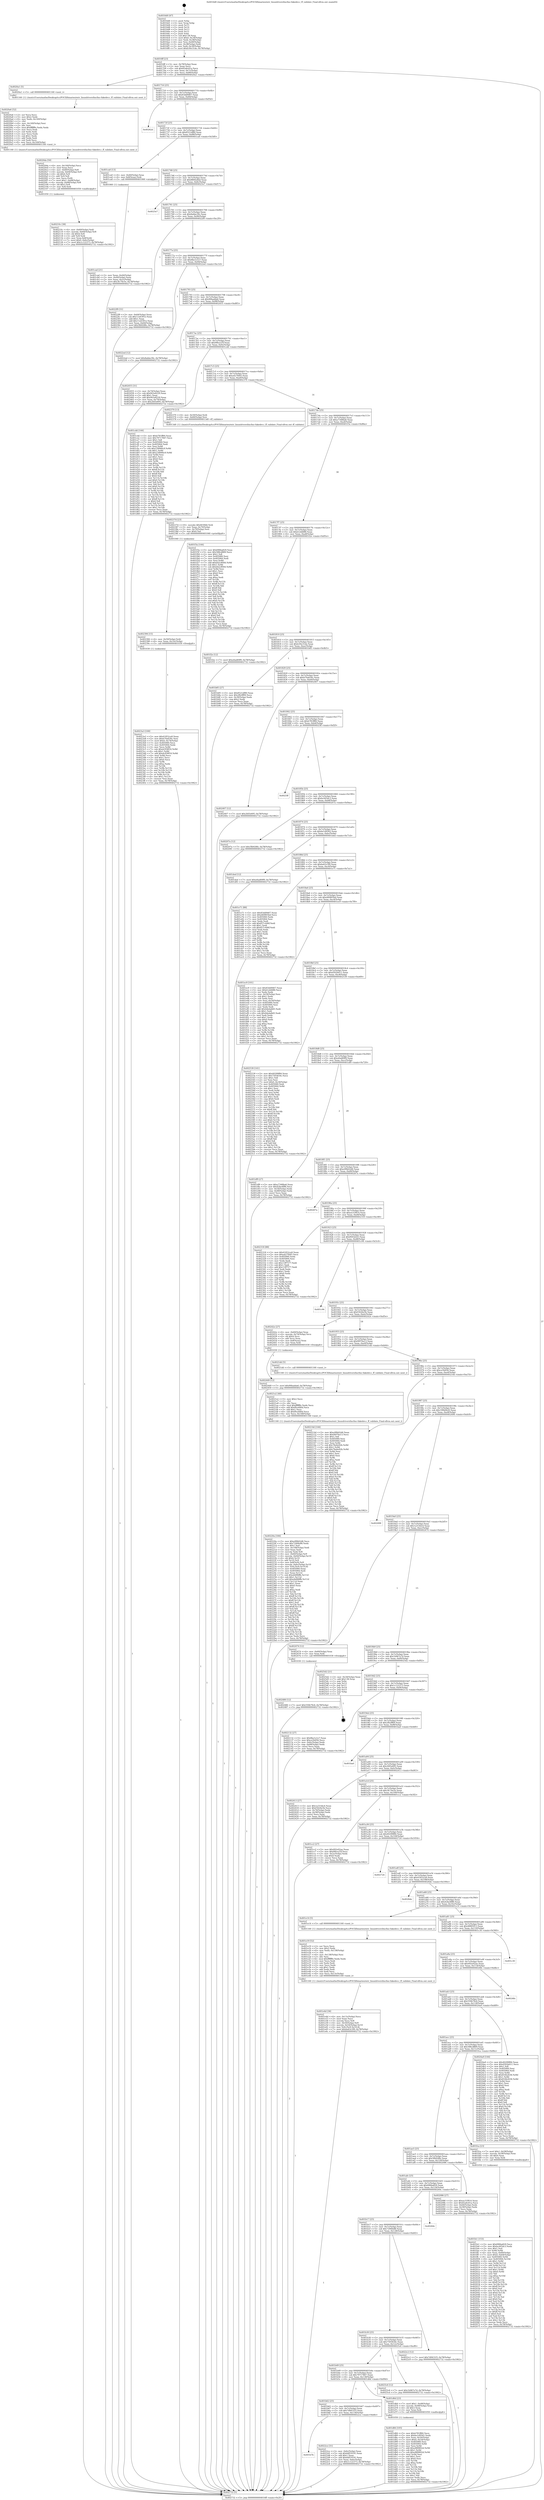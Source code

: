 digraph "0x4016d0" {
  label = "0x4016d0 (/mnt/c/Users/mathe/Desktop/tcc/POCII/binaries/extr_linuxdriversfmcfmc-fakedev.c_ff_validate_Final-ollvm.out::main(0))"
  labelloc = "t"
  node[shape=record]

  Entry [label="",width=0.3,height=0.3,shape=circle,fillcolor=black,style=filled]
  "0x4016ff" [label="{
     0x4016ff [23]\l
     | [instrs]\l
     &nbsp;&nbsp;0x4016ff \<+3\>: mov -0x78(%rbp),%eax\l
     &nbsp;&nbsp;0x401702 \<+2\>: mov %eax,%ecx\l
     &nbsp;&nbsp;0x401704 \<+6\>: sub $0x82a6c61a,%ecx\l
     &nbsp;&nbsp;0x40170a \<+3\>: mov %eax,-0x7c(%rbp)\l
     &nbsp;&nbsp;0x40170d \<+3\>: mov %ecx,-0x80(%rbp)\l
     &nbsp;&nbsp;0x401710 \<+6\>: je 00000000004020a1 \<main+0x9d1\>\l
  }"]
  "0x4020a1" [label="{
     0x4020a1 [5]\l
     | [instrs]\l
     &nbsp;&nbsp;0x4020a1 \<+5\>: call 0000000000401160 \<next_i\>\l
     | [calls]\l
     &nbsp;&nbsp;0x401160 \{1\} (/mnt/c/Users/mathe/Desktop/tcc/POCII/binaries/extr_linuxdriversfmcfmc-fakedev.c_ff_validate_Final-ollvm.out::next_i)\l
  }"]
  "0x401716" [label="{
     0x401716 [25]\l
     | [instrs]\l
     &nbsp;&nbsp;0x401716 \<+5\>: jmp 000000000040171b \<main+0x4b\>\l
     &nbsp;&nbsp;0x40171b \<+3\>: mov -0x7c(%rbp),%eax\l
     &nbsp;&nbsp;0x40171e \<+5\>: sub $0x83dd9467,%eax\l
     &nbsp;&nbsp;0x401723 \<+6\>: mov %eax,-0x84(%rbp)\l
     &nbsp;&nbsp;0x401729 \<+6\>: je 000000000040262d \<main+0xf5d\>\l
  }"]
  Exit [label="",width=0.3,height=0.3,shape=circle,fillcolor=black,style=filled,peripheries=2]
  "0x40262d" [label="{
     0x40262d\l
  }", style=dashed]
  "0x40172f" [label="{
     0x40172f [25]\l
     | [instrs]\l
     &nbsp;&nbsp;0x40172f \<+5\>: jmp 0000000000401734 \<main+0x64\>\l
     &nbsp;&nbsp;0x401734 \<+3\>: mov -0x7c(%rbp),%eax\l
     &nbsp;&nbsp;0x401737 \<+5\>: sub $0x8521df80,%eax\l
     &nbsp;&nbsp;0x40173c \<+6\>: mov %eax,-0x88(%rbp)\l
     &nbsp;&nbsp;0x401742 \<+6\>: je 0000000000401ca0 \<main+0x5d0\>\l
  }"]
  "0x402480" [label="{
     0x402480 [12]\l
     | [instrs]\l
     &nbsp;&nbsp;0x402480 \<+7\>: movl $0x550b79c6,-0x78(%rbp)\l
     &nbsp;&nbsp;0x402487 \<+5\>: jmp 0000000000402732 \<main+0x1062\>\l
  }"]
  "0x401ca0" [label="{
     0x401ca0 [13]\l
     | [instrs]\l
     &nbsp;&nbsp;0x401ca0 \<+4\>: mov -0x40(%rbp),%rax\l
     &nbsp;&nbsp;0x401ca4 \<+4\>: mov 0x8(%rax),%rdi\l
     &nbsp;&nbsp;0x401ca8 \<+5\>: call 0000000000401060 \<atoi@plt\>\l
     | [calls]\l
     &nbsp;&nbsp;0x401060 \{1\} (unknown)\l
  }"]
  "0x401748" [label="{
     0x401748 [25]\l
     | [instrs]\l
     &nbsp;&nbsp;0x401748 \<+5\>: jmp 000000000040174d \<main+0x7d\>\l
     &nbsp;&nbsp;0x40174d \<+3\>: mov -0x7c(%rbp),%eax\l
     &nbsp;&nbsp;0x401750 \<+5\>: sub $0x8800a4bd,%eax\l
     &nbsp;&nbsp;0x401755 \<+6\>: mov %eax,-0x8c(%rbp)\l
     &nbsp;&nbsp;0x40175b \<+6\>: je 00000000004025e7 \<main+0xf17\>\l
  }"]
  "0x402449" [label="{
     0x402449 [12]\l
     | [instrs]\l
     &nbsp;&nbsp;0x402449 \<+7\>: movl $0x90badda6,-0x78(%rbp)\l
     &nbsp;&nbsp;0x402450 \<+5\>: jmp 0000000000402732 \<main+0x1062\>\l
  }"]
  "0x4025e7" [label="{
     0x4025e7\l
  }", style=dashed]
  "0x401761" [label="{
     0x401761 [25]\l
     | [instrs]\l
     &nbsp;&nbsp;0x401761 \<+5\>: jmp 0000000000401766 \<main+0x96\>\l
     &nbsp;&nbsp;0x401766 \<+3\>: mov -0x7c(%rbp),%eax\l
     &nbsp;&nbsp;0x401769 \<+5\>: sub $0x8abbe39c,%eax\l
     &nbsp;&nbsp;0x40176e \<+6\>: mov %eax,-0x90(%rbp)\l
     &nbsp;&nbsp;0x401774 \<+6\>: je 00000000004022f9 \<main+0xc29\>\l
  }"]
  "0x4023a3" [label="{
     0x4023a3 [100]\l
     | [instrs]\l
     &nbsp;&nbsp;0x4023a3 \<+5\>: mov $0x41852ca9,%eax\l
     &nbsp;&nbsp;0x4023a8 \<+5\>: mov $0xb70a630c,%esi\l
     &nbsp;&nbsp;0x4023ad \<+7\>: movl $0x0,-0x74(%rbp)\l
     &nbsp;&nbsp;0x4023b4 \<+7\>: mov 0x405060,%ecx\l
     &nbsp;&nbsp;0x4023bb \<+7\>: mov 0x405064,%edx\l
     &nbsp;&nbsp;0x4023c2 \<+3\>: mov %ecx,%r8d\l
     &nbsp;&nbsp;0x4023c5 \<+7\>: sub $0xdc958f16,%r8d\l
     &nbsp;&nbsp;0x4023cc \<+4\>: sub $0x1,%r8d\l
     &nbsp;&nbsp;0x4023d0 \<+7\>: add $0xdc958f16,%r8d\l
     &nbsp;&nbsp;0x4023d7 \<+4\>: imul %r8d,%ecx\l
     &nbsp;&nbsp;0x4023db \<+3\>: and $0x1,%ecx\l
     &nbsp;&nbsp;0x4023de \<+3\>: cmp $0x0,%ecx\l
     &nbsp;&nbsp;0x4023e1 \<+4\>: sete %r9b\l
     &nbsp;&nbsp;0x4023e5 \<+3\>: cmp $0xa,%edx\l
     &nbsp;&nbsp;0x4023e8 \<+4\>: setl %r10b\l
     &nbsp;&nbsp;0x4023ec \<+3\>: mov %r9b,%r11b\l
     &nbsp;&nbsp;0x4023ef \<+3\>: and %r10b,%r11b\l
     &nbsp;&nbsp;0x4023f2 \<+3\>: xor %r10b,%r9b\l
     &nbsp;&nbsp;0x4023f5 \<+3\>: or %r9b,%r11b\l
     &nbsp;&nbsp;0x4023f8 \<+4\>: test $0x1,%r11b\l
     &nbsp;&nbsp;0x4023fc \<+3\>: cmovne %esi,%eax\l
     &nbsp;&nbsp;0x4023ff \<+3\>: mov %eax,-0x78(%rbp)\l
     &nbsp;&nbsp;0x402402 \<+5\>: jmp 0000000000402732 \<main+0x1062\>\l
  }"]
  "0x4022f9" [label="{
     0x4022f9 [31]\l
     | [instrs]\l
     &nbsp;&nbsp;0x4022f9 \<+3\>: mov -0x64(%rbp),%eax\l
     &nbsp;&nbsp;0x4022fc \<+5\>: sub $0x11e6391e,%eax\l
     &nbsp;&nbsp;0x402301 \<+3\>: add $0x1,%eax\l
     &nbsp;&nbsp;0x402304 \<+5\>: add $0x11e6391e,%eax\l
     &nbsp;&nbsp;0x402309 \<+3\>: mov %eax,-0x64(%rbp)\l
     &nbsp;&nbsp;0x40230c \<+7\>: movl $0x5fb928fe,-0x78(%rbp)\l
     &nbsp;&nbsp;0x402313 \<+5\>: jmp 0000000000402732 \<main+0x1062\>\l
  }"]
  "0x40177a" [label="{
     0x40177a [25]\l
     | [instrs]\l
     &nbsp;&nbsp;0x40177a \<+5\>: jmp 000000000040177f \<main+0xaf\>\l
     &nbsp;&nbsp;0x40177f \<+3\>: mov -0x7c(%rbp),%eax\l
     &nbsp;&nbsp;0x401782 \<+5\>: sub $0x8be1e1e7,%eax\l
     &nbsp;&nbsp;0x401787 \<+6\>: mov %eax,-0x94(%rbp)\l
     &nbsp;&nbsp;0x40178d \<+6\>: je 00000000004022ed \<main+0xc1d\>\l
  }"]
  "0x402394" [label="{
     0x402394 [15]\l
     | [instrs]\l
     &nbsp;&nbsp;0x402394 \<+4\>: mov -0x50(%rbp),%rdi\l
     &nbsp;&nbsp;0x402398 \<+6\>: mov %eax,-0x14c(%rbp)\l
     &nbsp;&nbsp;0x40239e \<+5\>: call 0000000000401030 \<free@plt\>\l
     | [calls]\l
     &nbsp;&nbsp;0x401030 \{1\} (unknown)\l
  }"]
  "0x4022ed" [label="{
     0x4022ed [12]\l
     | [instrs]\l
     &nbsp;&nbsp;0x4022ed \<+7\>: movl $0x8abbe39c,-0x78(%rbp)\l
     &nbsp;&nbsp;0x4022f4 \<+5\>: jmp 0000000000402732 \<main+0x1062\>\l
  }"]
  "0x401793" [label="{
     0x401793 [25]\l
     | [instrs]\l
     &nbsp;&nbsp;0x401793 \<+5\>: jmp 0000000000401798 \<main+0xc8\>\l
     &nbsp;&nbsp;0x401798 \<+3\>: mov -0x7c(%rbp),%eax\l
     &nbsp;&nbsp;0x40179b \<+5\>: sub $0x90badda6,%eax\l
     &nbsp;&nbsp;0x4017a0 \<+6\>: mov %eax,-0x98(%rbp)\l
     &nbsp;&nbsp;0x4017a6 \<+6\>: je 0000000000402455 \<main+0xd85\>\l
  }"]
  "0x40237d" [label="{
     0x40237d [23]\l
     | [instrs]\l
     &nbsp;&nbsp;0x40237d \<+10\>: movabs $0x4030b6,%rdi\l
     &nbsp;&nbsp;0x402387 \<+3\>: mov %eax,-0x70(%rbp)\l
     &nbsp;&nbsp;0x40238a \<+3\>: mov -0x70(%rbp),%esi\l
     &nbsp;&nbsp;0x40238d \<+2\>: mov $0x0,%al\l
     &nbsp;&nbsp;0x40238f \<+5\>: call 0000000000401040 \<printf@plt\>\l
     | [calls]\l
     &nbsp;&nbsp;0x401040 \{1\} (unknown)\l
  }"]
  "0x402455" [label="{
     0x402455 [31]\l
     | [instrs]\l
     &nbsp;&nbsp;0x402455 \<+3\>: mov -0x74(%rbp),%eax\l
     &nbsp;&nbsp;0x402458 \<+5\>: sub $0x943e8229,%eax\l
     &nbsp;&nbsp;0x40245d \<+3\>: add $0x1,%eax\l
     &nbsp;&nbsp;0x402460 \<+5\>: add $0x943e8229,%eax\l
     &nbsp;&nbsp;0x402465 \<+3\>: mov %eax,-0x74(%rbp)\l
     &nbsp;&nbsp;0x402468 \<+7\>: movl $0x2fd5e695,-0x78(%rbp)\l
     &nbsp;&nbsp;0x40246f \<+5\>: jmp 0000000000402732 \<main+0x1062\>\l
  }"]
  "0x4017ac" [label="{
     0x4017ac [25]\l
     | [instrs]\l
     &nbsp;&nbsp;0x4017ac \<+5\>: jmp 00000000004017b1 \<main+0xe1\>\l
     &nbsp;&nbsp;0x4017b1 \<+3\>: mov -0x7c(%rbp),%eax\l
     &nbsp;&nbsp;0x4017b4 \<+5\>: sub $0x9f4ce25f,%eax\l
     &nbsp;&nbsp;0x4017b9 \<+6\>: mov %eax,-0x9c(%rbp)\l
     &nbsp;&nbsp;0x4017bf \<+6\>: je 0000000000401cdd \<main+0x60d\>\l
  }"]
  "0x401b7b" [label="{
     0x401b7b\l
  }", style=dashed]
  "0x401cdd" [label="{
     0x401cdd [144]\l
     | [instrs]\l
     &nbsp;&nbsp;0x401cdd \<+5\>: mov $0xb781ff60,%eax\l
     &nbsp;&nbsp;0x401ce2 \<+5\>: mov $0x79717847,%ecx\l
     &nbsp;&nbsp;0x401ce7 \<+2\>: mov $0x1,%dl\l
     &nbsp;&nbsp;0x401ce9 \<+7\>: mov 0x405060,%esi\l
     &nbsp;&nbsp;0x401cf0 \<+7\>: mov 0x405064,%edi\l
     &nbsp;&nbsp;0x401cf7 \<+3\>: mov %esi,%r8d\l
     &nbsp;&nbsp;0x401cfa \<+7\>: sub $0x239066c9,%r8d\l
     &nbsp;&nbsp;0x401d01 \<+4\>: sub $0x1,%r8d\l
     &nbsp;&nbsp;0x401d05 \<+7\>: add $0x239066c9,%r8d\l
     &nbsp;&nbsp;0x401d0c \<+4\>: imul %r8d,%esi\l
     &nbsp;&nbsp;0x401d10 \<+3\>: and $0x1,%esi\l
     &nbsp;&nbsp;0x401d13 \<+3\>: cmp $0x0,%esi\l
     &nbsp;&nbsp;0x401d16 \<+4\>: sete %r9b\l
     &nbsp;&nbsp;0x401d1a \<+3\>: cmp $0xa,%edi\l
     &nbsp;&nbsp;0x401d1d \<+4\>: setl %r10b\l
     &nbsp;&nbsp;0x401d21 \<+3\>: mov %r9b,%r11b\l
     &nbsp;&nbsp;0x401d24 \<+4\>: xor $0xff,%r11b\l
     &nbsp;&nbsp;0x401d28 \<+3\>: mov %r10b,%bl\l
     &nbsp;&nbsp;0x401d2b \<+3\>: xor $0xff,%bl\l
     &nbsp;&nbsp;0x401d2e \<+3\>: xor $0x0,%dl\l
     &nbsp;&nbsp;0x401d31 \<+3\>: mov %r11b,%r14b\l
     &nbsp;&nbsp;0x401d34 \<+4\>: and $0x0,%r14b\l
     &nbsp;&nbsp;0x401d38 \<+3\>: and %dl,%r9b\l
     &nbsp;&nbsp;0x401d3b \<+3\>: mov %bl,%r15b\l
     &nbsp;&nbsp;0x401d3e \<+4\>: and $0x0,%r15b\l
     &nbsp;&nbsp;0x401d42 \<+3\>: and %dl,%r10b\l
     &nbsp;&nbsp;0x401d45 \<+3\>: or %r9b,%r14b\l
     &nbsp;&nbsp;0x401d48 \<+3\>: or %r10b,%r15b\l
     &nbsp;&nbsp;0x401d4b \<+3\>: xor %r15b,%r14b\l
     &nbsp;&nbsp;0x401d4e \<+3\>: or %bl,%r11b\l
     &nbsp;&nbsp;0x401d51 \<+4\>: xor $0xff,%r11b\l
     &nbsp;&nbsp;0x401d55 \<+3\>: or $0x0,%dl\l
     &nbsp;&nbsp;0x401d58 \<+3\>: and %dl,%r11b\l
     &nbsp;&nbsp;0x401d5b \<+3\>: or %r11b,%r14b\l
     &nbsp;&nbsp;0x401d5e \<+4\>: test $0x1,%r14b\l
     &nbsp;&nbsp;0x401d62 \<+3\>: cmovne %ecx,%eax\l
     &nbsp;&nbsp;0x401d65 \<+3\>: mov %eax,-0x78(%rbp)\l
     &nbsp;&nbsp;0x401d68 \<+5\>: jmp 0000000000402732 \<main+0x1062\>\l
  }"]
  "0x4017c5" [label="{
     0x4017c5 [25]\l
     | [instrs]\l
     &nbsp;&nbsp;0x4017c5 \<+5\>: jmp 00000000004017ca \<main+0xfa\>\l
     &nbsp;&nbsp;0x4017ca \<+3\>: mov -0x7c(%rbp),%eax\l
     &nbsp;&nbsp;0x4017cd \<+5\>: sub $0xa427fd45,%eax\l
     &nbsp;&nbsp;0x4017d2 \<+6\>: mov %eax,-0xa0(%rbp)\l
     &nbsp;&nbsp;0x4017d8 \<+6\>: je 0000000000402370 \<main+0xca0\>\l
  }"]
  "0x4022ce" [label="{
     0x4022ce [31]\l
     | [instrs]\l
     &nbsp;&nbsp;0x4022ce \<+3\>: mov -0x6c(%rbp),%eax\l
     &nbsp;&nbsp;0x4022d1 \<+5\>: sub $0x6df19191,%eax\l
     &nbsp;&nbsp;0x4022d6 \<+3\>: add $0x1,%eax\l
     &nbsp;&nbsp;0x4022d9 \<+5\>: add $0x6df19191,%eax\l
     &nbsp;&nbsp;0x4022de \<+3\>: mov %eax,-0x6c(%rbp)\l
     &nbsp;&nbsp;0x4022e1 \<+7\>: movl $0x1c122373,-0x78(%rbp)\l
     &nbsp;&nbsp;0x4022e8 \<+5\>: jmp 0000000000402732 \<main+0x1062\>\l
  }"]
  "0x402370" [label="{
     0x402370 [13]\l
     | [instrs]\l
     &nbsp;&nbsp;0x402370 \<+4\>: mov -0x50(%rbp),%rdi\l
     &nbsp;&nbsp;0x402374 \<+4\>: mov -0x60(%rbp),%rsi\l
     &nbsp;&nbsp;0x402378 \<+5\>: call 00000000004013d0 \<ff_validate\>\l
     | [calls]\l
     &nbsp;&nbsp;0x4013d0 \{1\} (/mnt/c/Users/mathe/Desktop/tcc/POCII/binaries/extr_linuxdriversfmcfmc-fakedev.c_ff_validate_Final-ollvm.out::ff_validate)\l
  }"]
  "0x4017de" [label="{
     0x4017de [25]\l
     | [instrs]\l
     &nbsp;&nbsp;0x4017de \<+5\>: jmp 00000000004017e3 \<main+0x113\>\l
     &nbsp;&nbsp;0x4017e3 \<+3\>: mov -0x7c(%rbp),%eax\l
     &nbsp;&nbsp;0x4017e6 \<+5\>: sub $0xa7348ba6,%eax\l
     &nbsp;&nbsp;0x4017eb \<+6\>: mov %eax,-0xa4(%rbp)\l
     &nbsp;&nbsp;0x4017f1 \<+6\>: je 0000000000401f3a \<main+0x86a\>\l
  }"]
  "0x40220a" [label="{
     0x40220a [184]\l
     | [instrs]\l
     &nbsp;&nbsp;0x40220a \<+5\>: mov $0xe99b02d6,%ecx\l
     &nbsp;&nbsp;0x40220f \<+5\>: mov $0x7290fe88,%edx\l
     &nbsp;&nbsp;0x402214 \<+3\>: mov $0x1,%sil\l
     &nbsp;&nbsp;0x402217 \<+6\>: mov -0x148(%rbp),%edi\l
     &nbsp;&nbsp;0x40221d \<+3\>: imul %eax,%edi\l
     &nbsp;&nbsp;0x402220 \<+3\>: movslq %edi,%r8\l
     &nbsp;&nbsp;0x402223 \<+4\>: mov -0x60(%rbp),%r9\l
     &nbsp;&nbsp;0x402227 \<+4\>: movslq -0x64(%rbp),%r10\l
     &nbsp;&nbsp;0x40222b \<+4\>: shl $0x4,%r10\l
     &nbsp;&nbsp;0x40222f \<+3\>: add %r10,%r9\l
     &nbsp;&nbsp;0x402232 \<+4\>: mov 0x8(%r9),%r9\l
     &nbsp;&nbsp;0x402236 \<+4\>: movslq -0x6c(%rbp),%r10\l
     &nbsp;&nbsp;0x40223a \<+4\>: mov %r8,(%r9,%r10,8)\l
     &nbsp;&nbsp;0x40223e \<+7\>: mov 0x405060,%eax\l
     &nbsp;&nbsp;0x402245 \<+7\>: mov 0x405064,%edi\l
     &nbsp;&nbsp;0x40224c \<+3\>: mov %eax,%r11d\l
     &nbsp;&nbsp;0x40224f \<+7\>: sub $0xe6d96ffb,%r11d\l
     &nbsp;&nbsp;0x402256 \<+4\>: sub $0x1,%r11d\l
     &nbsp;&nbsp;0x40225a \<+7\>: add $0xe6d96ffb,%r11d\l
     &nbsp;&nbsp;0x402261 \<+4\>: imul %r11d,%eax\l
     &nbsp;&nbsp;0x402265 \<+3\>: and $0x1,%eax\l
     &nbsp;&nbsp;0x402268 \<+3\>: cmp $0x0,%eax\l
     &nbsp;&nbsp;0x40226b \<+3\>: sete %bl\l
     &nbsp;&nbsp;0x40226e \<+3\>: cmp $0xa,%edi\l
     &nbsp;&nbsp;0x402271 \<+4\>: setl %r14b\l
     &nbsp;&nbsp;0x402275 \<+3\>: mov %bl,%r15b\l
     &nbsp;&nbsp;0x402278 \<+4\>: xor $0xff,%r15b\l
     &nbsp;&nbsp;0x40227c \<+3\>: mov %r14b,%r12b\l
     &nbsp;&nbsp;0x40227f \<+4\>: xor $0xff,%r12b\l
     &nbsp;&nbsp;0x402283 \<+4\>: xor $0x1,%sil\l
     &nbsp;&nbsp;0x402287 \<+3\>: mov %r15b,%r13b\l
     &nbsp;&nbsp;0x40228a \<+4\>: and $0xff,%r13b\l
     &nbsp;&nbsp;0x40228e \<+3\>: and %sil,%bl\l
     &nbsp;&nbsp;0x402291 \<+3\>: mov %r12b,%al\l
     &nbsp;&nbsp;0x402294 \<+2\>: and $0xff,%al\l
     &nbsp;&nbsp;0x402296 \<+3\>: and %sil,%r14b\l
     &nbsp;&nbsp;0x402299 \<+3\>: or %bl,%r13b\l
     &nbsp;&nbsp;0x40229c \<+3\>: or %r14b,%al\l
     &nbsp;&nbsp;0x40229f \<+3\>: xor %al,%r13b\l
     &nbsp;&nbsp;0x4022a2 \<+3\>: or %r12b,%r15b\l
     &nbsp;&nbsp;0x4022a5 \<+4\>: xor $0xff,%r15b\l
     &nbsp;&nbsp;0x4022a9 \<+4\>: or $0x1,%sil\l
     &nbsp;&nbsp;0x4022ad \<+3\>: and %sil,%r15b\l
     &nbsp;&nbsp;0x4022b0 \<+3\>: or %r15b,%r13b\l
     &nbsp;&nbsp;0x4022b3 \<+4\>: test $0x1,%r13b\l
     &nbsp;&nbsp;0x4022b7 \<+3\>: cmovne %edx,%ecx\l
     &nbsp;&nbsp;0x4022ba \<+3\>: mov %ecx,-0x78(%rbp)\l
     &nbsp;&nbsp;0x4022bd \<+5\>: jmp 0000000000402732 \<main+0x1062\>\l
  }"]
  "0x401f3a" [label="{
     0x401f3a [144]\l
     | [instrs]\l
     &nbsp;&nbsp;0x401f3a \<+5\>: mov $0x696ba829,%eax\l
     &nbsp;&nbsp;0x401f3f \<+5\>: mov $0x588cd869,%ecx\l
     &nbsp;&nbsp;0x401f44 \<+2\>: mov $0x1,%dl\l
     &nbsp;&nbsp;0x401f46 \<+7\>: mov 0x405060,%esi\l
     &nbsp;&nbsp;0x401f4d \<+7\>: mov 0x405064,%edi\l
     &nbsp;&nbsp;0x401f54 \<+3\>: mov %esi,%r8d\l
     &nbsp;&nbsp;0x401f57 \<+7\>: add $0xb42c8044,%r8d\l
     &nbsp;&nbsp;0x401f5e \<+4\>: sub $0x1,%r8d\l
     &nbsp;&nbsp;0x401f62 \<+7\>: sub $0xb42c8044,%r8d\l
     &nbsp;&nbsp;0x401f69 \<+4\>: imul %r8d,%esi\l
     &nbsp;&nbsp;0x401f6d \<+3\>: and $0x1,%esi\l
     &nbsp;&nbsp;0x401f70 \<+3\>: cmp $0x0,%esi\l
     &nbsp;&nbsp;0x401f73 \<+4\>: sete %r9b\l
     &nbsp;&nbsp;0x401f77 \<+3\>: cmp $0xa,%edi\l
     &nbsp;&nbsp;0x401f7a \<+4\>: setl %r10b\l
     &nbsp;&nbsp;0x401f7e \<+3\>: mov %r9b,%r11b\l
     &nbsp;&nbsp;0x401f81 \<+4\>: xor $0xff,%r11b\l
     &nbsp;&nbsp;0x401f85 \<+3\>: mov %r10b,%bl\l
     &nbsp;&nbsp;0x401f88 \<+3\>: xor $0xff,%bl\l
     &nbsp;&nbsp;0x401f8b \<+3\>: xor $0x0,%dl\l
     &nbsp;&nbsp;0x401f8e \<+3\>: mov %r11b,%r14b\l
     &nbsp;&nbsp;0x401f91 \<+4\>: and $0x0,%r14b\l
     &nbsp;&nbsp;0x401f95 \<+3\>: and %dl,%r9b\l
     &nbsp;&nbsp;0x401f98 \<+3\>: mov %bl,%r15b\l
     &nbsp;&nbsp;0x401f9b \<+4\>: and $0x0,%r15b\l
     &nbsp;&nbsp;0x401f9f \<+3\>: and %dl,%r10b\l
     &nbsp;&nbsp;0x401fa2 \<+3\>: or %r9b,%r14b\l
     &nbsp;&nbsp;0x401fa5 \<+3\>: or %r10b,%r15b\l
     &nbsp;&nbsp;0x401fa8 \<+3\>: xor %r15b,%r14b\l
     &nbsp;&nbsp;0x401fab \<+3\>: or %bl,%r11b\l
     &nbsp;&nbsp;0x401fae \<+4\>: xor $0xff,%r11b\l
     &nbsp;&nbsp;0x401fb2 \<+3\>: or $0x0,%dl\l
     &nbsp;&nbsp;0x401fb5 \<+3\>: and %dl,%r11b\l
     &nbsp;&nbsp;0x401fb8 \<+3\>: or %r11b,%r14b\l
     &nbsp;&nbsp;0x401fbb \<+4\>: test $0x1,%r14b\l
     &nbsp;&nbsp;0x401fbf \<+3\>: cmovne %ecx,%eax\l
     &nbsp;&nbsp;0x401fc2 \<+3\>: mov %eax,-0x78(%rbp)\l
     &nbsp;&nbsp;0x401fc5 \<+5\>: jmp 0000000000402732 \<main+0x1062\>\l
  }"]
  "0x4017f7" [label="{
     0x4017f7 [25]\l
     | [instrs]\l
     &nbsp;&nbsp;0x4017f7 \<+5\>: jmp 00000000004017fc \<main+0x12c\>\l
     &nbsp;&nbsp;0x4017fc \<+3\>: mov -0x7c(%rbp),%eax\l
     &nbsp;&nbsp;0x4017ff \<+5\>: sub $0xb1ebfd86,%eax\l
     &nbsp;&nbsp;0x401804 \<+6\>: mov %eax,-0xa8(%rbp)\l
     &nbsp;&nbsp;0x40180a \<+6\>: je 0000000000401f2e \<main+0x85e\>\l
  }"]
  "0x4021e2" [label="{
     0x4021e2 [40]\l
     | [instrs]\l
     &nbsp;&nbsp;0x4021e2 \<+5\>: mov $0x2,%ecx\l
     &nbsp;&nbsp;0x4021e7 \<+1\>: cltd\l
     &nbsp;&nbsp;0x4021e8 \<+2\>: idiv %ecx\l
     &nbsp;&nbsp;0x4021ea \<+6\>: imul $0xfffffffe,%edx,%ecx\l
     &nbsp;&nbsp;0x4021f0 \<+6\>: add $0xf0cefd0d,%ecx\l
     &nbsp;&nbsp;0x4021f6 \<+3\>: add $0x1,%ecx\l
     &nbsp;&nbsp;0x4021f9 \<+6\>: sub $0xf0cefd0d,%ecx\l
     &nbsp;&nbsp;0x4021ff \<+6\>: mov %ecx,-0x148(%rbp)\l
     &nbsp;&nbsp;0x402205 \<+5\>: call 0000000000401160 \<next_i\>\l
     | [calls]\l
     &nbsp;&nbsp;0x401160 \{1\} (/mnt/c/Users/mathe/Desktop/tcc/POCII/binaries/extr_linuxdriversfmcfmc-fakedev.c_ff_validate_Final-ollvm.out::next_i)\l
  }"]
  "0x401f2e" [label="{
     0x401f2e [12]\l
     | [instrs]\l
     &nbsp;&nbsp;0x401f2e \<+7\>: movl $0xe6ad69f9,-0x78(%rbp)\l
     &nbsp;&nbsp;0x401f35 \<+5\>: jmp 0000000000402732 \<main+0x1062\>\l
  }"]
  "0x401810" [label="{
     0x401810 [25]\l
     | [instrs]\l
     &nbsp;&nbsp;0x401810 \<+5\>: jmp 0000000000401815 \<main+0x145\>\l
     &nbsp;&nbsp;0x401815 \<+3\>: mov -0x7c(%rbp),%eax\l
     &nbsp;&nbsp;0x401818 \<+5\>: sub $0xb30e31de,%eax\l
     &nbsp;&nbsp;0x40181d \<+6\>: mov %eax,-0xac(%rbp)\l
     &nbsp;&nbsp;0x401823 \<+6\>: je 0000000000401b85 \<main+0x4b5\>\l
  }"]
  "0x40210c" [label="{
     0x40210c [38]\l
     | [instrs]\l
     &nbsp;&nbsp;0x40210c \<+4\>: mov -0x60(%rbp),%rdi\l
     &nbsp;&nbsp;0x402110 \<+4\>: movslq -0x64(%rbp),%r8\l
     &nbsp;&nbsp;0x402114 \<+4\>: shl $0x4,%r8\l
     &nbsp;&nbsp;0x402118 \<+3\>: add %r8,%rdi\l
     &nbsp;&nbsp;0x40211b \<+4\>: mov %rax,0x8(%rdi)\l
     &nbsp;&nbsp;0x40211f \<+7\>: movl $0x0,-0x6c(%rbp)\l
     &nbsp;&nbsp;0x402126 \<+7\>: movl $0x1c122373,-0x78(%rbp)\l
     &nbsp;&nbsp;0x40212d \<+5\>: jmp 0000000000402732 \<main+0x1062\>\l
  }"]
  "0x401b85" [label="{
     0x401b85 [27]\l
     | [instrs]\l
     &nbsp;&nbsp;0x401b85 \<+5\>: mov $0x8521df80,%eax\l
     &nbsp;&nbsp;0x401b8a \<+5\>: mov $0x2fb2ff09,%ecx\l
     &nbsp;&nbsp;0x401b8f \<+3\>: mov -0x30(%rbp),%edx\l
     &nbsp;&nbsp;0x401b92 \<+3\>: cmp $0x2,%edx\l
     &nbsp;&nbsp;0x401b95 \<+3\>: cmovne %ecx,%eax\l
     &nbsp;&nbsp;0x401b98 \<+3\>: mov %eax,-0x78(%rbp)\l
     &nbsp;&nbsp;0x401b9b \<+5\>: jmp 0000000000402732 \<main+0x1062\>\l
  }"]
  "0x401829" [label="{
     0x401829 [25]\l
     | [instrs]\l
     &nbsp;&nbsp;0x401829 \<+5\>: jmp 000000000040182e \<main+0x15e\>\l
     &nbsp;&nbsp;0x40182e \<+3\>: mov -0x7c(%rbp),%eax\l
     &nbsp;&nbsp;0x401831 \<+5\>: sub $0xb70a630c,%eax\l
     &nbsp;&nbsp;0x401836 \<+6\>: mov %eax,-0xb0(%rbp)\l
     &nbsp;&nbsp;0x40183c \<+6\>: je 0000000000402407 \<main+0xd37\>\l
  }"]
  "0x402732" [label="{
     0x402732 [5]\l
     | [instrs]\l
     &nbsp;&nbsp;0x402732 \<+5\>: jmp 00000000004016ff \<main+0x2f\>\l
  }"]
  "0x4016d0" [label="{
     0x4016d0 [47]\l
     | [instrs]\l
     &nbsp;&nbsp;0x4016d0 \<+1\>: push %rbp\l
     &nbsp;&nbsp;0x4016d1 \<+3\>: mov %rsp,%rbp\l
     &nbsp;&nbsp;0x4016d4 \<+2\>: push %r15\l
     &nbsp;&nbsp;0x4016d6 \<+2\>: push %r14\l
     &nbsp;&nbsp;0x4016d8 \<+2\>: push %r13\l
     &nbsp;&nbsp;0x4016da \<+2\>: push %r12\l
     &nbsp;&nbsp;0x4016dc \<+1\>: push %rbx\l
     &nbsp;&nbsp;0x4016dd \<+7\>: sub $0x138,%rsp\l
     &nbsp;&nbsp;0x4016e4 \<+7\>: movl $0x0,-0x34(%rbp)\l
     &nbsp;&nbsp;0x4016eb \<+3\>: mov %edi,-0x38(%rbp)\l
     &nbsp;&nbsp;0x4016ee \<+4\>: mov %rsi,-0x40(%rbp)\l
     &nbsp;&nbsp;0x4016f2 \<+3\>: mov -0x38(%rbp),%edi\l
     &nbsp;&nbsp;0x4016f5 \<+3\>: mov %edi,-0x30(%rbp)\l
     &nbsp;&nbsp;0x4016f8 \<+7\>: movl $0xb30e31de,-0x78(%rbp)\l
  }"]
  "0x401cad" [label="{
     0x401cad [21]\l
     | [instrs]\l
     &nbsp;&nbsp;0x401cad \<+3\>: mov %eax,-0x44(%rbp)\l
     &nbsp;&nbsp;0x401cb0 \<+3\>: mov -0x44(%rbp),%eax\l
     &nbsp;&nbsp;0x401cb3 \<+3\>: mov %eax,-0x2c(%rbp)\l
     &nbsp;&nbsp;0x401cb6 \<+7\>: movl $0x3fc74e5e,-0x78(%rbp)\l
     &nbsp;&nbsp;0x401cbd \<+5\>: jmp 0000000000402732 \<main+0x1062\>\l
  }"]
  "0x4020da" [label="{
     0x4020da [50]\l
     | [instrs]\l
     &nbsp;&nbsp;0x4020da \<+6\>: mov -0x144(%rbp),%ecx\l
     &nbsp;&nbsp;0x4020e0 \<+3\>: imul %eax,%ecx\l
     &nbsp;&nbsp;0x4020e3 \<+4\>: mov -0x60(%rbp),%r8\l
     &nbsp;&nbsp;0x4020e7 \<+4\>: movslq -0x64(%rbp),%r9\l
     &nbsp;&nbsp;0x4020eb \<+4\>: shl $0x4,%r9\l
     &nbsp;&nbsp;0x4020ef \<+3\>: add %r9,%r8\l
     &nbsp;&nbsp;0x4020f2 \<+3\>: mov %ecx,(%r8)\l
     &nbsp;&nbsp;0x4020f5 \<+7\>: movl $0x1,-0x68(%rbp)\l
     &nbsp;&nbsp;0x4020fc \<+4\>: movslq -0x68(%rbp),%r8\l
     &nbsp;&nbsp;0x402100 \<+4\>: shl $0x3,%r8\l
     &nbsp;&nbsp;0x402104 \<+3\>: mov %r8,%rdi\l
     &nbsp;&nbsp;0x402107 \<+5\>: call 0000000000401050 \<malloc@plt\>\l
     | [calls]\l
     &nbsp;&nbsp;0x401050 \{1\} (unknown)\l
  }"]
  "0x402407" [label="{
     0x402407 [12]\l
     | [instrs]\l
     &nbsp;&nbsp;0x402407 \<+7\>: movl $0x2fd5e695,-0x78(%rbp)\l
     &nbsp;&nbsp;0x40240e \<+5\>: jmp 0000000000402732 \<main+0x1062\>\l
  }"]
  "0x401842" [label="{
     0x401842 [25]\l
     | [instrs]\l
     &nbsp;&nbsp;0x401842 \<+5\>: jmp 0000000000401847 \<main+0x177\>\l
     &nbsp;&nbsp;0x401847 \<+3\>: mov -0x7c(%rbp),%eax\l
     &nbsp;&nbsp;0x40184a \<+5\>: sub $0xb781ff60,%eax\l
     &nbsp;&nbsp;0x40184f \<+6\>: mov %eax,-0xb4(%rbp)\l
     &nbsp;&nbsp;0x401855 \<+6\>: je 00000000004025ff \<main+0xf2f\>\l
  }"]
  "0x4020a6" [label="{
     0x4020a6 [52]\l
     | [instrs]\l
     &nbsp;&nbsp;0x4020a6 \<+2\>: xor %ecx,%ecx\l
     &nbsp;&nbsp;0x4020a8 \<+5\>: mov $0x2,%edx\l
     &nbsp;&nbsp;0x4020ad \<+6\>: mov %edx,-0x140(%rbp)\l
     &nbsp;&nbsp;0x4020b3 \<+1\>: cltd\l
     &nbsp;&nbsp;0x4020b4 \<+6\>: mov -0x140(%rbp),%esi\l
     &nbsp;&nbsp;0x4020ba \<+2\>: idiv %esi\l
     &nbsp;&nbsp;0x4020bc \<+6\>: imul $0xfffffffe,%edx,%edx\l
     &nbsp;&nbsp;0x4020c2 \<+2\>: mov %ecx,%edi\l
     &nbsp;&nbsp;0x4020c4 \<+2\>: sub %edx,%edi\l
     &nbsp;&nbsp;0x4020c6 \<+2\>: mov %ecx,%edx\l
     &nbsp;&nbsp;0x4020c8 \<+3\>: sub $0x1,%edx\l
     &nbsp;&nbsp;0x4020cb \<+2\>: add %edx,%edi\l
     &nbsp;&nbsp;0x4020cd \<+2\>: sub %edi,%ecx\l
     &nbsp;&nbsp;0x4020cf \<+6\>: mov %ecx,-0x144(%rbp)\l
     &nbsp;&nbsp;0x4020d5 \<+5\>: call 0000000000401160 \<next_i\>\l
     | [calls]\l
     &nbsp;&nbsp;0x401160 \{1\} (/mnt/c/Users/mathe/Desktop/tcc/POCII/binaries/extr_linuxdriversfmcfmc-fakedev.c_ff_validate_Final-ollvm.out::next_i)\l
  }"]
  "0x4025ff" [label="{
     0x4025ff\l
  }", style=dashed]
  "0x40185b" [label="{
     0x40185b [25]\l
     | [instrs]\l
     &nbsp;&nbsp;0x40185b \<+5\>: jmp 0000000000401860 \<main+0x190\>\l
     &nbsp;&nbsp;0x401860 \<+3\>: mov -0x7c(%rbp),%eax\l
     &nbsp;&nbsp;0x401863 \<+5\>: sub $0xbc445dc3,%eax\l
     &nbsp;&nbsp;0x401868 \<+6\>: mov %eax,-0xb8(%rbp)\l
     &nbsp;&nbsp;0x40186e \<+6\>: je 000000000040207a \<main+0x9aa\>\l
  }"]
  "0x401fe1" [label="{
     0x401fe1 [153]\l
     | [instrs]\l
     &nbsp;&nbsp;0x401fe1 \<+5\>: mov $0x696ba829,%ecx\l
     &nbsp;&nbsp;0x401fe6 \<+5\>: mov $0xbc445dc3,%edx\l
     &nbsp;&nbsp;0x401feb \<+3\>: mov $0x1,%sil\l
     &nbsp;&nbsp;0x401fee \<+3\>: xor %r8d,%r8d\l
     &nbsp;&nbsp;0x401ff1 \<+4\>: mov %rax,-0x60(%rbp)\l
     &nbsp;&nbsp;0x401ff5 \<+7\>: movl $0x0,-0x64(%rbp)\l
     &nbsp;&nbsp;0x401ffc \<+8\>: mov 0x405060,%r9d\l
     &nbsp;&nbsp;0x402004 \<+8\>: mov 0x405064,%r10d\l
     &nbsp;&nbsp;0x40200c \<+4\>: sub $0x1,%r8d\l
     &nbsp;&nbsp;0x402010 \<+3\>: mov %r9d,%r11d\l
     &nbsp;&nbsp;0x402013 \<+3\>: add %r8d,%r11d\l
     &nbsp;&nbsp;0x402016 \<+4\>: imul %r11d,%r9d\l
     &nbsp;&nbsp;0x40201a \<+4\>: and $0x1,%r9d\l
     &nbsp;&nbsp;0x40201e \<+4\>: cmp $0x0,%r9d\l
     &nbsp;&nbsp;0x402022 \<+3\>: sete %bl\l
     &nbsp;&nbsp;0x402025 \<+4\>: cmp $0xa,%r10d\l
     &nbsp;&nbsp;0x402029 \<+4\>: setl %r14b\l
     &nbsp;&nbsp;0x40202d \<+3\>: mov %bl,%r15b\l
     &nbsp;&nbsp;0x402030 \<+4\>: xor $0xff,%r15b\l
     &nbsp;&nbsp;0x402034 \<+3\>: mov %r14b,%r12b\l
     &nbsp;&nbsp;0x402037 \<+4\>: xor $0xff,%r12b\l
     &nbsp;&nbsp;0x40203b \<+4\>: xor $0x0,%sil\l
     &nbsp;&nbsp;0x40203f \<+3\>: mov %r15b,%r13b\l
     &nbsp;&nbsp;0x402042 \<+4\>: and $0x0,%r13b\l
     &nbsp;&nbsp;0x402046 \<+3\>: and %sil,%bl\l
     &nbsp;&nbsp;0x402049 \<+3\>: mov %r12b,%al\l
     &nbsp;&nbsp;0x40204c \<+2\>: and $0x0,%al\l
     &nbsp;&nbsp;0x40204e \<+3\>: and %sil,%r14b\l
     &nbsp;&nbsp;0x402051 \<+3\>: or %bl,%r13b\l
     &nbsp;&nbsp;0x402054 \<+3\>: or %r14b,%al\l
     &nbsp;&nbsp;0x402057 \<+3\>: xor %al,%r13b\l
     &nbsp;&nbsp;0x40205a \<+3\>: or %r12b,%r15b\l
     &nbsp;&nbsp;0x40205d \<+4\>: xor $0xff,%r15b\l
     &nbsp;&nbsp;0x402061 \<+4\>: or $0x0,%sil\l
     &nbsp;&nbsp;0x402065 \<+3\>: and %sil,%r15b\l
     &nbsp;&nbsp;0x402068 \<+3\>: or %r15b,%r13b\l
     &nbsp;&nbsp;0x40206b \<+4\>: test $0x1,%r13b\l
     &nbsp;&nbsp;0x40206f \<+3\>: cmovne %edx,%ecx\l
     &nbsp;&nbsp;0x402072 \<+3\>: mov %ecx,-0x78(%rbp)\l
     &nbsp;&nbsp;0x402075 \<+5\>: jmp 0000000000402732 \<main+0x1062\>\l
  }"]
  "0x40207a" [label="{
     0x40207a [12]\l
     | [instrs]\l
     &nbsp;&nbsp;0x40207a \<+7\>: movl $0x5fb928fe,-0x78(%rbp)\l
     &nbsp;&nbsp;0x402081 \<+5\>: jmp 0000000000402732 \<main+0x1062\>\l
  }"]
  "0x401874" [label="{
     0x401874 [25]\l
     | [instrs]\l
     &nbsp;&nbsp;0x401874 \<+5\>: jmp 0000000000401879 \<main+0x1a9\>\l
     &nbsp;&nbsp;0x401879 \<+3\>: mov -0x7c(%rbp),%eax\l
     &nbsp;&nbsp;0x40187c \<+5\>: sub $0xbe1d9562,%eax\l
     &nbsp;&nbsp;0x401881 \<+6\>: mov %eax,-0xbc(%rbp)\l
     &nbsp;&nbsp;0x401887 \<+6\>: je 0000000000401ded \<main+0x71d\>\l
  }"]
  "0x401e4d" [label="{
     0x401e4d [36]\l
     | [instrs]\l
     &nbsp;&nbsp;0x401e4d \<+6\>: mov -0x13c(%rbp),%ecx\l
     &nbsp;&nbsp;0x401e53 \<+3\>: imul %eax,%ecx\l
     &nbsp;&nbsp;0x401e56 \<+3\>: movslq %ecx,%r8\l
     &nbsp;&nbsp;0x401e59 \<+4\>: mov -0x50(%rbp),%r9\l
     &nbsp;&nbsp;0x401e5d \<+4\>: movslq -0x54(%rbp),%r10\l
     &nbsp;&nbsp;0x401e61 \<+4\>: mov %r8,(%r9,%r10,8)\l
     &nbsp;&nbsp;0x401e65 \<+7\>: movl $0xbe63c5f9,-0x78(%rbp)\l
     &nbsp;&nbsp;0x401e6c \<+5\>: jmp 0000000000402732 \<main+0x1062\>\l
  }"]
  "0x401ded" [label="{
     0x401ded [12]\l
     | [instrs]\l
     &nbsp;&nbsp;0x401ded \<+7\>: movl $0xe6ad69f9,-0x78(%rbp)\l
     &nbsp;&nbsp;0x401df4 \<+5\>: jmp 0000000000402732 \<main+0x1062\>\l
  }"]
  "0x40188d" [label="{
     0x40188d [25]\l
     | [instrs]\l
     &nbsp;&nbsp;0x40188d \<+5\>: jmp 0000000000401892 \<main+0x1c2\>\l
     &nbsp;&nbsp;0x401892 \<+3\>: mov -0x7c(%rbp),%eax\l
     &nbsp;&nbsp;0x401895 \<+5\>: sub $0xbe63c5f9,%eax\l
     &nbsp;&nbsp;0x40189a \<+6\>: mov %eax,-0xc0(%rbp)\l
     &nbsp;&nbsp;0x4018a0 \<+6\>: je 0000000000401e71 \<main+0x7a1\>\l
  }"]
  "0x401e19" [label="{
     0x401e19 [52]\l
     | [instrs]\l
     &nbsp;&nbsp;0x401e19 \<+2\>: xor %ecx,%ecx\l
     &nbsp;&nbsp;0x401e1b \<+5\>: mov $0x2,%edx\l
     &nbsp;&nbsp;0x401e20 \<+6\>: mov %edx,-0x138(%rbp)\l
     &nbsp;&nbsp;0x401e26 \<+1\>: cltd\l
     &nbsp;&nbsp;0x401e27 \<+6\>: mov -0x138(%rbp),%esi\l
     &nbsp;&nbsp;0x401e2d \<+2\>: idiv %esi\l
     &nbsp;&nbsp;0x401e2f \<+6\>: imul $0xfffffffe,%edx,%edx\l
     &nbsp;&nbsp;0x401e35 \<+2\>: mov %ecx,%edi\l
     &nbsp;&nbsp;0x401e37 \<+2\>: sub %edx,%edi\l
     &nbsp;&nbsp;0x401e39 \<+2\>: mov %ecx,%edx\l
     &nbsp;&nbsp;0x401e3b \<+3\>: sub $0x1,%edx\l
     &nbsp;&nbsp;0x401e3e \<+2\>: add %edx,%edi\l
     &nbsp;&nbsp;0x401e40 \<+2\>: sub %edi,%ecx\l
     &nbsp;&nbsp;0x401e42 \<+6\>: mov %ecx,-0x13c(%rbp)\l
     &nbsp;&nbsp;0x401e48 \<+5\>: call 0000000000401160 \<next_i\>\l
     | [calls]\l
     &nbsp;&nbsp;0x401160 \{1\} (/mnt/c/Users/mathe/Desktop/tcc/POCII/binaries/extr_linuxdriversfmcfmc-fakedev.c_ff_validate_Final-ollvm.out::next_i)\l
  }"]
  "0x401e71" [label="{
     0x401e71 [88]\l
     | [instrs]\l
     &nbsp;&nbsp;0x401e71 \<+5\>: mov $0x83dd9467,%eax\l
     &nbsp;&nbsp;0x401e76 \<+5\>: mov $0xd40805bd,%ecx\l
     &nbsp;&nbsp;0x401e7b \<+7\>: mov 0x405060,%edx\l
     &nbsp;&nbsp;0x401e82 \<+7\>: mov 0x405064,%esi\l
     &nbsp;&nbsp;0x401e89 \<+2\>: mov %edx,%edi\l
     &nbsp;&nbsp;0x401e8b \<+6\>: add $0x857c446f,%edi\l
     &nbsp;&nbsp;0x401e91 \<+3\>: sub $0x1,%edi\l
     &nbsp;&nbsp;0x401e94 \<+6\>: sub $0x857c446f,%edi\l
     &nbsp;&nbsp;0x401e9a \<+3\>: imul %edi,%edx\l
     &nbsp;&nbsp;0x401e9d \<+3\>: and $0x1,%edx\l
     &nbsp;&nbsp;0x401ea0 \<+3\>: cmp $0x0,%edx\l
     &nbsp;&nbsp;0x401ea3 \<+4\>: sete %r8b\l
     &nbsp;&nbsp;0x401ea7 \<+3\>: cmp $0xa,%esi\l
     &nbsp;&nbsp;0x401eaa \<+4\>: setl %r9b\l
     &nbsp;&nbsp;0x401eae \<+3\>: mov %r8b,%r10b\l
     &nbsp;&nbsp;0x401eb1 \<+3\>: and %r9b,%r10b\l
     &nbsp;&nbsp;0x401eb4 \<+3\>: xor %r9b,%r8b\l
     &nbsp;&nbsp;0x401eb7 \<+3\>: or %r8b,%r10b\l
     &nbsp;&nbsp;0x401eba \<+4\>: test $0x1,%r10b\l
     &nbsp;&nbsp;0x401ebe \<+3\>: cmovne %ecx,%eax\l
     &nbsp;&nbsp;0x401ec1 \<+3\>: mov %eax,-0x78(%rbp)\l
     &nbsp;&nbsp;0x401ec4 \<+5\>: jmp 0000000000402732 \<main+0x1062\>\l
  }"]
  "0x4018a6" [label="{
     0x4018a6 [25]\l
     | [instrs]\l
     &nbsp;&nbsp;0x4018a6 \<+5\>: jmp 00000000004018ab \<main+0x1db\>\l
     &nbsp;&nbsp;0x4018ab \<+3\>: mov -0x7c(%rbp),%eax\l
     &nbsp;&nbsp;0x4018ae \<+5\>: sub $0xd40805bd,%eax\l
     &nbsp;&nbsp;0x4018b3 \<+6\>: mov %eax,-0xc4(%rbp)\l
     &nbsp;&nbsp;0x4018b9 \<+6\>: je 0000000000401ec9 \<main+0x7f9\>\l
  }"]
  "0x401d84" [label="{
     0x401d84 [105]\l
     | [instrs]\l
     &nbsp;&nbsp;0x401d84 \<+5\>: mov $0xb781ff60,%ecx\l
     &nbsp;&nbsp;0x401d89 \<+5\>: mov $0xbe1d9562,%edx\l
     &nbsp;&nbsp;0x401d8e \<+4\>: mov %rax,-0x50(%rbp)\l
     &nbsp;&nbsp;0x401d92 \<+7\>: movl $0x0,-0x54(%rbp)\l
     &nbsp;&nbsp;0x401d99 \<+7\>: mov 0x405060,%esi\l
     &nbsp;&nbsp;0x401da0 \<+8\>: mov 0x405064,%r8d\l
     &nbsp;&nbsp;0x401da8 \<+3\>: mov %esi,%r9d\l
     &nbsp;&nbsp;0x401dab \<+7\>: add $0xe889802d,%r9d\l
     &nbsp;&nbsp;0x401db2 \<+4\>: sub $0x1,%r9d\l
     &nbsp;&nbsp;0x401db6 \<+7\>: sub $0xe889802d,%r9d\l
     &nbsp;&nbsp;0x401dbd \<+4\>: imul %r9d,%esi\l
     &nbsp;&nbsp;0x401dc1 \<+3\>: and $0x1,%esi\l
     &nbsp;&nbsp;0x401dc4 \<+3\>: cmp $0x0,%esi\l
     &nbsp;&nbsp;0x401dc7 \<+4\>: sete %r10b\l
     &nbsp;&nbsp;0x401dcb \<+4\>: cmp $0xa,%r8d\l
     &nbsp;&nbsp;0x401dcf \<+4\>: setl %r11b\l
     &nbsp;&nbsp;0x401dd3 \<+3\>: mov %r10b,%bl\l
     &nbsp;&nbsp;0x401dd6 \<+3\>: and %r11b,%bl\l
     &nbsp;&nbsp;0x401dd9 \<+3\>: xor %r11b,%r10b\l
     &nbsp;&nbsp;0x401ddc \<+3\>: or %r10b,%bl\l
     &nbsp;&nbsp;0x401ddf \<+3\>: test $0x1,%bl\l
     &nbsp;&nbsp;0x401de2 \<+3\>: cmovne %edx,%ecx\l
     &nbsp;&nbsp;0x401de5 \<+3\>: mov %ecx,-0x78(%rbp)\l
     &nbsp;&nbsp;0x401de8 \<+5\>: jmp 0000000000402732 \<main+0x1062\>\l
  }"]
  "0x401ec9" [label="{
     0x401ec9 [101]\l
     | [instrs]\l
     &nbsp;&nbsp;0x401ec9 \<+5\>: mov $0x83dd9467,%eax\l
     &nbsp;&nbsp;0x401ece \<+5\>: mov $0xb1ebfd86,%ecx\l
     &nbsp;&nbsp;0x401ed3 \<+2\>: xor %edx,%edx\l
     &nbsp;&nbsp;0x401ed5 \<+3\>: mov -0x54(%rbp),%esi\l
     &nbsp;&nbsp;0x401ed8 \<+3\>: sub $0x1,%edx\l
     &nbsp;&nbsp;0x401edb \<+2\>: sub %edx,%esi\l
     &nbsp;&nbsp;0x401edd \<+3\>: mov %esi,-0x54(%rbp)\l
     &nbsp;&nbsp;0x401ee0 \<+7\>: mov 0x405060,%edx\l
     &nbsp;&nbsp;0x401ee7 \<+7\>: mov 0x405064,%esi\l
     &nbsp;&nbsp;0x401eee \<+2\>: mov %edx,%edi\l
     &nbsp;&nbsp;0x401ef0 \<+6\>: add $0x4deda8d5,%edi\l
     &nbsp;&nbsp;0x401ef6 \<+3\>: sub $0x1,%edi\l
     &nbsp;&nbsp;0x401ef9 \<+6\>: sub $0x4deda8d5,%edi\l
     &nbsp;&nbsp;0x401eff \<+3\>: imul %edi,%edx\l
     &nbsp;&nbsp;0x401f02 \<+3\>: and $0x1,%edx\l
     &nbsp;&nbsp;0x401f05 \<+3\>: cmp $0x0,%edx\l
     &nbsp;&nbsp;0x401f08 \<+4\>: sete %r8b\l
     &nbsp;&nbsp;0x401f0c \<+3\>: cmp $0xa,%esi\l
     &nbsp;&nbsp;0x401f0f \<+4\>: setl %r9b\l
     &nbsp;&nbsp;0x401f13 \<+3\>: mov %r8b,%r10b\l
     &nbsp;&nbsp;0x401f16 \<+3\>: and %r9b,%r10b\l
     &nbsp;&nbsp;0x401f19 \<+3\>: xor %r9b,%r8b\l
     &nbsp;&nbsp;0x401f1c \<+3\>: or %r8b,%r10b\l
     &nbsp;&nbsp;0x401f1f \<+4\>: test $0x1,%r10b\l
     &nbsp;&nbsp;0x401f23 \<+3\>: cmovne %ecx,%eax\l
     &nbsp;&nbsp;0x401f26 \<+3\>: mov %eax,-0x78(%rbp)\l
     &nbsp;&nbsp;0x401f29 \<+5\>: jmp 0000000000402732 \<main+0x1062\>\l
  }"]
  "0x4018bf" [label="{
     0x4018bf [25]\l
     | [instrs]\l
     &nbsp;&nbsp;0x4018bf \<+5\>: jmp 00000000004018c4 \<main+0x1f4\>\l
     &nbsp;&nbsp;0x4018c4 \<+3\>: mov -0x7c(%rbp),%eax\l
     &nbsp;&nbsp;0x4018c7 \<+5\>: sub $0xd502b011,%eax\l
     &nbsp;&nbsp;0x4018cc \<+6\>: mov %eax,-0xc8(%rbp)\l
     &nbsp;&nbsp;0x4018d2 \<+6\>: je 0000000000402539 \<main+0xe69\>\l
  }"]
  "0x401b62" [label="{
     0x401b62 [25]\l
     | [instrs]\l
     &nbsp;&nbsp;0x401b62 \<+5\>: jmp 0000000000401b67 \<main+0x497\>\l
     &nbsp;&nbsp;0x401b67 \<+3\>: mov -0x7c(%rbp),%eax\l
     &nbsp;&nbsp;0x401b6a \<+5\>: sub $0x7d9431f3,%eax\l
     &nbsp;&nbsp;0x401b6f \<+6\>: mov %eax,-0x134(%rbp)\l
     &nbsp;&nbsp;0x401b75 \<+6\>: je 00000000004022ce \<main+0xbfe\>\l
  }"]
  "0x402539" [label="{
     0x402539 [141]\l
     | [instrs]\l
     &nbsp;&nbsp;0x402539 \<+5\>: mov $0x40299f84,%eax\l
     &nbsp;&nbsp;0x40253e \<+5\>: mov $0x7505834c,%ecx\l
     &nbsp;&nbsp;0x402543 \<+2\>: mov $0x1,%dl\l
     &nbsp;&nbsp;0x402545 \<+2\>: xor %esi,%esi\l
     &nbsp;&nbsp;0x402547 \<+7\>: movl $0x0,-0x34(%rbp)\l
     &nbsp;&nbsp;0x40254e \<+7\>: mov 0x405060,%edi\l
     &nbsp;&nbsp;0x402555 \<+8\>: mov 0x405064,%r8d\l
     &nbsp;&nbsp;0x40255d \<+3\>: sub $0x1,%esi\l
     &nbsp;&nbsp;0x402560 \<+3\>: mov %edi,%r9d\l
     &nbsp;&nbsp;0x402563 \<+3\>: add %esi,%r9d\l
     &nbsp;&nbsp;0x402566 \<+4\>: imul %r9d,%edi\l
     &nbsp;&nbsp;0x40256a \<+3\>: and $0x1,%edi\l
     &nbsp;&nbsp;0x40256d \<+3\>: cmp $0x0,%edi\l
     &nbsp;&nbsp;0x402570 \<+4\>: sete %r10b\l
     &nbsp;&nbsp;0x402574 \<+4\>: cmp $0xa,%r8d\l
     &nbsp;&nbsp;0x402578 \<+4\>: setl %r11b\l
     &nbsp;&nbsp;0x40257c \<+3\>: mov %r10b,%bl\l
     &nbsp;&nbsp;0x40257f \<+3\>: xor $0xff,%bl\l
     &nbsp;&nbsp;0x402582 \<+3\>: mov %r11b,%r14b\l
     &nbsp;&nbsp;0x402585 \<+4\>: xor $0xff,%r14b\l
     &nbsp;&nbsp;0x402589 \<+3\>: xor $0x0,%dl\l
     &nbsp;&nbsp;0x40258c \<+3\>: mov %bl,%r15b\l
     &nbsp;&nbsp;0x40258f \<+4\>: and $0x0,%r15b\l
     &nbsp;&nbsp;0x402593 \<+3\>: and %dl,%r10b\l
     &nbsp;&nbsp;0x402596 \<+3\>: mov %r14b,%r12b\l
     &nbsp;&nbsp;0x402599 \<+4\>: and $0x0,%r12b\l
     &nbsp;&nbsp;0x40259d \<+3\>: and %dl,%r11b\l
     &nbsp;&nbsp;0x4025a0 \<+3\>: or %r10b,%r15b\l
     &nbsp;&nbsp;0x4025a3 \<+3\>: or %r11b,%r12b\l
     &nbsp;&nbsp;0x4025a6 \<+3\>: xor %r12b,%r15b\l
     &nbsp;&nbsp;0x4025a9 \<+3\>: or %r14b,%bl\l
     &nbsp;&nbsp;0x4025ac \<+3\>: xor $0xff,%bl\l
     &nbsp;&nbsp;0x4025af \<+3\>: or $0x0,%dl\l
     &nbsp;&nbsp;0x4025b2 \<+2\>: and %dl,%bl\l
     &nbsp;&nbsp;0x4025b4 \<+3\>: or %bl,%r15b\l
     &nbsp;&nbsp;0x4025b7 \<+4\>: test $0x1,%r15b\l
     &nbsp;&nbsp;0x4025bb \<+3\>: cmovne %ecx,%eax\l
     &nbsp;&nbsp;0x4025be \<+3\>: mov %eax,-0x78(%rbp)\l
     &nbsp;&nbsp;0x4025c1 \<+5\>: jmp 0000000000402732 \<main+0x1062\>\l
  }"]
  "0x4018d8" [label="{
     0x4018d8 [25]\l
     | [instrs]\l
     &nbsp;&nbsp;0x4018d8 \<+5\>: jmp 00000000004018dd \<main+0x20d\>\l
     &nbsp;&nbsp;0x4018dd \<+3\>: mov -0x7c(%rbp),%eax\l
     &nbsp;&nbsp;0x4018e0 \<+5\>: sub $0xe6ad69f9,%eax\l
     &nbsp;&nbsp;0x4018e5 \<+6\>: mov %eax,-0xcc(%rbp)\l
     &nbsp;&nbsp;0x4018eb \<+6\>: je 0000000000401df9 \<main+0x729\>\l
  }"]
  "0x401d6d" [label="{
     0x401d6d [23]\l
     | [instrs]\l
     &nbsp;&nbsp;0x401d6d \<+7\>: movl $0x1,-0x48(%rbp)\l
     &nbsp;&nbsp;0x401d74 \<+4\>: movslq -0x48(%rbp),%rax\l
     &nbsp;&nbsp;0x401d78 \<+4\>: shl $0x3,%rax\l
     &nbsp;&nbsp;0x401d7c \<+3\>: mov %rax,%rdi\l
     &nbsp;&nbsp;0x401d7f \<+5\>: call 0000000000401050 \<malloc@plt\>\l
     | [calls]\l
     &nbsp;&nbsp;0x401050 \{1\} (unknown)\l
  }"]
  "0x401df9" [label="{
     0x401df9 [27]\l
     | [instrs]\l
     &nbsp;&nbsp;0x401df9 \<+5\>: mov $0xa7348ba6,%eax\l
     &nbsp;&nbsp;0x401dfe \<+5\>: mov $0x42be4f86,%ecx\l
     &nbsp;&nbsp;0x401e03 \<+3\>: mov -0x54(%rbp),%edx\l
     &nbsp;&nbsp;0x401e06 \<+3\>: cmp -0x48(%rbp),%edx\l
     &nbsp;&nbsp;0x401e09 \<+3\>: cmovl %ecx,%eax\l
     &nbsp;&nbsp;0x401e0c \<+3\>: mov %eax,-0x78(%rbp)\l
     &nbsp;&nbsp;0x401e0f \<+5\>: jmp 0000000000402732 \<main+0x1062\>\l
  }"]
  "0x4018f1" [label="{
     0x4018f1 [25]\l
     | [instrs]\l
     &nbsp;&nbsp;0x4018f1 \<+5\>: jmp 00000000004018f6 \<main+0x226\>\l
     &nbsp;&nbsp;0x4018f6 \<+3\>: mov -0x7c(%rbp),%eax\l
     &nbsp;&nbsp;0x4018f9 \<+5\>: sub $0xe99b02d6,%eax\l
     &nbsp;&nbsp;0x4018fe \<+6\>: mov %eax,-0xd0(%rbp)\l
     &nbsp;&nbsp;0x401904 \<+6\>: je 000000000040267a \<main+0xfaa\>\l
  }"]
  "0x401b49" [label="{
     0x401b49 [25]\l
     | [instrs]\l
     &nbsp;&nbsp;0x401b49 \<+5\>: jmp 0000000000401b4e \<main+0x47e\>\l
     &nbsp;&nbsp;0x401b4e \<+3\>: mov -0x7c(%rbp),%eax\l
     &nbsp;&nbsp;0x401b51 \<+5\>: sub $0x79717847,%eax\l
     &nbsp;&nbsp;0x401b56 \<+6\>: mov %eax,-0x130(%rbp)\l
     &nbsp;&nbsp;0x401b5c \<+6\>: je 0000000000401d6d \<main+0x69d\>\l
  }"]
  "0x40267a" [label="{
     0x40267a\l
  }", style=dashed]
  "0x40190a" [label="{
     0x40190a [25]\l
     | [instrs]\l
     &nbsp;&nbsp;0x40190a \<+5\>: jmp 000000000040190f \<main+0x23f\>\l
     &nbsp;&nbsp;0x40190f \<+3\>: mov -0x7c(%rbp),%eax\l
     &nbsp;&nbsp;0x401912 \<+5\>: sub $0xee31f814,%eax\l
     &nbsp;&nbsp;0x401917 \<+6\>: mov %eax,-0xd4(%rbp)\l
     &nbsp;&nbsp;0x40191d \<+6\>: je 0000000000402318 \<main+0xc48\>\l
  }"]
  "0x4025c6" [label="{
     0x4025c6 [12]\l
     | [instrs]\l
     &nbsp;&nbsp;0x4025c6 \<+7\>: movl $0x1b967e7d,-0x78(%rbp)\l
     &nbsp;&nbsp;0x4025cd \<+5\>: jmp 0000000000402732 \<main+0x1062\>\l
  }"]
  "0x402318" [label="{
     0x402318 [88]\l
     | [instrs]\l
     &nbsp;&nbsp;0x402318 \<+5\>: mov $0x41852ca9,%eax\l
     &nbsp;&nbsp;0x40231d \<+5\>: mov $0xa427fd45,%ecx\l
     &nbsp;&nbsp;0x402322 \<+7\>: mov 0x405060,%edx\l
     &nbsp;&nbsp;0x402329 \<+7\>: mov 0x405064,%esi\l
     &nbsp;&nbsp;0x402330 \<+2\>: mov %edx,%edi\l
     &nbsp;&nbsp;0x402332 \<+6\>: sub $0x11ff7577,%edi\l
     &nbsp;&nbsp;0x402338 \<+3\>: sub $0x1,%edi\l
     &nbsp;&nbsp;0x40233b \<+6\>: add $0x11ff7577,%edi\l
     &nbsp;&nbsp;0x402341 \<+3\>: imul %edi,%edx\l
     &nbsp;&nbsp;0x402344 \<+3\>: and $0x1,%edx\l
     &nbsp;&nbsp;0x402347 \<+3\>: cmp $0x0,%edx\l
     &nbsp;&nbsp;0x40234a \<+4\>: sete %r8b\l
     &nbsp;&nbsp;0x40234e \<+3\>: cmp $0xa,%esi\l
     &nbsp;&nbsp;0x402351 \<+4\>: setl %r9b\l
     &nbsp;&nbsp;0x402355 \<+3\>: mov %r8b,%r10b\l
     &nbsp;&nbsp;0x402358 \<+3\>: and %r9b,%r10b\l
     &nbsp;&nbsp;0x40235b \<+3\>: xor %r9b,%r8b\l
     &nbsp;&nbsp;0x40235e \<+3\>: or %r8b,%r10b\l
     &nbsp;&nbsp;0x402361 \<+4\>: test $0x1,%r10b\l
     &nbsp;&nbsp;0x402365 \<+3\>: cmovne %ecx,%eax\l
     &nbsp;&nbsp;0x402368 \<+3\>: mov %eax,-0x78(%rbp)\l
     &nbsp;&nbsp;0x40236b \<+5\>: jmp 0000000000402732 \<main+0x1062\>\l
  }"]
  "0x401923" [label="{
     0x401923 [25]\l
     | [instrs]\l
     &nbsp;&nbsp;0x401923 \<+5\>: jmp 0000000000401928 \<main+0x258\>\l
     &nbsp;&nbsp;0x401928 \<+3\>: mov -0x7c(%rbp),%eax\l
     &nbsp;&nbsp;0x40192b \<+5\>: sub $0xf045d243,%eax\l
     &nbsp;&nbsp;0x401930 \<+6\>: mov %eax,-0xd8(%rbp)\l
     &nbsp;&nbsp;0x401936 \<+6\>: je 0000000000401c94 \<main+0x5c4\>\l
  }"]
  "0x401b30" [label="{
     0x401b30 [25]\l
     | [instrs]\l
     &nbsp;&nbsp;0x401b30 \<+5\>: jmp 0000000000401b35 \<main+0x465\>\l
     &nbsp;&nbsp;0x401b35 \<+3\>: mov -0x7c(%rbp),%eax\l
     &nbsp;&nbsp;0x401b38 \<+5\>: sub $0x7505834c,%eax\l
     &nbsp;&nbsp;0x401b3d \<+6\>: mov %eax,-0x12c(%rbp)\l
     &nbsp;&nbsp;0x401b43 \<+6\>: je 00000000004025c6 \<main+0xef6\>\l
  }"]
  "0x401c94" [label="{
     0x401c94\l
  }", style=dashed]
  "0x40193c" [label="{
     0x40193c [25]\l
     | [instrs]\l
     &nbsp;&nbsp;0x40193c \<+5\>: jmp 0000000000401941 \<main+0x271\>\l
     &nbsp;&nbsp;0x401941 \<+3\>: mov -0x7c(%rbp),%eax\l
     &nbsp;&nbsp;0x401944 \<+5\>: sub $0xf3426e5b,%eax\l
     &nbsp;&nbsp;0x401949 \<+6\>: mov %eax,-0xdc(%rbp)\l
     &nbsp;&nbsp;0x40194f \<+6\>: je 000000000040242e \<main+0xd5e\>\l
  }"]
  "0x4022c2" [label="{
     0x4022c2 [12]\l
     | [instrs]\l
     &nbsp;&nbsp;0x4022c2 \<+7\>: movl $0x7d9431f3,-0x78(%rbp)\l
     &nbsp;&nbsp;0x4022c9 \<+5\>: jmp 0000000000402732 \<main+0x1062\>\l
  }"]
  "0x40242e" [label="{
     0x40242e [27]\l
     | [instrs]\l
     &nbsp;&nbsp;0x40242e \<+4\>: mov -0x60(%rbp),%rax\l
     &nbsp;&nbsp;0x402432 \<+4\>: movslq -0x74(%rbp),%rcx\l
     &nbsp;&nbsp;0x402436 \<+4\>: shl $0x4,%rcx\l
     &nbsp;&nbsp;0x40243a \<+3\>: add %rcx,%rax\l
     &nbsp;&nbsp;0x40243d \<+4\>: mov 0x8(%rax),%rax\l
     &nbsp;&nbsp;0x402441 \<+3\>: mov %rax,%rdi\l
     &nbsp;&nbsp;0x402444 \<+5\>: call 0000000000401030 \<free@plt\>\l
     | [calls]\l
     &nbsp;&nbsp;0x401030 \{1\} (unknown)\l
  }"]
  "0x401955" [label="{
     0x401955 [25]\l
     | [instrs]\l
     &nbsp;&nbsp;0x401955 \<+5\>: jmp 000000000040195a \<main+0x28a\>\l
     &nbsp;&nbsp;0x40195a \<+3\>: mov -0x7c(%rbp),%eax\l
     &nbsp;&nbsp;0x40195d \<+5\>: sub $0xf4976a13,%eax\l
     &nbsp;&nbsp;0x401962 \<+6\>: mov %eax,-0xe0(%rbp)\l
     &nbsp;&nbsp;0x401968 \<+6\>: je 00000000004021dd \<main+0xb0d\>\l
  }"]
  "0x401b17" [label="{
     0x401b17 [25]\l
     | [instrs]\l
     &nbsp;&nbsp;0x401b17 \<+5\>: jmp 0000000000401b1c \<main+0x44c\>\l
     &nbsp;&nbsp;0x401b1c \<+3\>: mov -0x7c(%rbp),%eax\l
     &nbsp;&nbsp;0x401b1f \<+5\>: sub $0x7290fe88,%eax\l
     &nbsp;&nbsp;0x401b24 \<+6\>: mov %eax,-0x128(%rbp)\l
     &nbsp;&nbsp;0x401b2a \<+6\>: je 00000000004022c2 \<main+0xbf2\>\l
  }"]
  "0x4021dd" [label="{
     0x4021dd [5]\l
     | [instrs]\l
     &nbsp;&nbsp;0x4021dd \<+5\>: call 0000000000401160 \<next_i\>\l
     | [calls]\l
     &nbsp;&nbsp;0x401160 \{1\} (/mnt/c/Users/mathe/Desktop/tcc/POCII/binaries/extr_linuxdriversfmcfmc-fakedev.c_ff_validate_Final-ollvm.out::next_i)\l
  }"]
  "0x40196e" [label="{
     0x40196e [25]\l
     | [instrs]\l
     &nbsp;&nbsp;0x40196e \<+5\>: jmp 0000000000401973 \<main+0x2a3\>\l
     &nbsp;&nbsp;0x401973 \<+3\>: mov -0x7c(%rbp),%eax\l
     &nbsp;&nbsp;0x401976 \<+5\>: sub $0xce5b956,%eax\l
     &nbsp;&nbsp;0x40197b \<+6\>: mov %eax,-0xe4(%rbp)\l
     &nbsp;&nbsp;0x401981 \<+6\>: je 000000000040214d \<main+0xa7d\>\l
  }"]
  "0x40264c" [label="{
     0x40264c\l
  }", style=dashed]
  "0x40214d" [label="{
     0x40214d [144]\l
     | [instrs]\l
     &nbsp;&nbsp;0x40214d \<+5\>: mov $0xe99b02d6,%eax\l
     &nbsp;&nbsp;0x402152 \<+5\>: mov $0xf4976a13,%ecx\l
     &nbsp;&nbsp;0x402157 \<+2\>: mov $0x1,%dl\l
     &nbsp;&nbsp;0x402159 \<+7\>: mov 0x405060,%esi\l
     &nbsp;&nbsp;0x402160 \<+7\>: mov 0x405064,%edi\l
     &nbsp;&nbsp;0x402167 \<+3\>: mov %esi,%r8d\l
     &nbsp;&nbsp;0x40216a \<+7\>: sub $0x76e6e92b,%r8d\l
     &nbsp;&nbsp;0x402171 \<+4\>: sub $0x1,%r8d\l
     &nbsp;&nbsp;0x402175 \<+7\>: add $0x76e6e92b,%r8d\l
     &nbsp;&nbsp;0x40217c \<+4\>: imul %r8d,%esi\l
     &nbsp;&nbsp;0x402180 \<+3\>: and $0x1,%esi\l
     &nbsp;&nbsp;0x402183 \<+3\>: cmp $0x0,%esi\l
     &nbsp;&nbsp;0x402186 \<+4\>: sete %r9b\l
     &nbsp;&nbsp;0x40218a \<+3\>: cmp $0xa,%edi\l
     &nbsp;&nbsp;0x40218d \<+4\>: setl %r10b\l
     &nbsp;&nbsp;0x402191 \<+3\>: mov %r9b,%r11b\l
     &nbsp;&nbsp;0x402194 \<+4\>: xor $0xff,%r11b\l
     &nbsp;&nbsp;0x402198 \<+3\>: mov %r10b,%bl\l
     &nbsp;&nbsp;0x40219b \<+3\>: xor $0xff,%bl\l
     &nbsp;&nbsp;0x40219e \<+3\>: xor $0x0,%dl\l
     &nbsp;&nbsp;0x4021a1 \<+3\>: mov %r11b,%r14b\l
     &nbsp;&nbsp;0x4021a4 \<+4\>: and $0x0,%r14b\l
     &nbsp;&nbsp;0x4021a8 \<+3\>: and %dl,%r9b\l
     &nbsp;&nbsp;0x4021ab \<+3\>: mov %bl,%r15b\l
     &nbsp;&nbsp;0x4021ae \<+4\>: and $0x0,%r15b\l
     &nbsp;&nbsp;0x4021b2 \<+3\>: and %dl,%r10b\l
     &nbsp;&nbsp;0x4021b5 \<+3\>: or %r9b,%r14b\l
     &nbsp;&nbsp;0x4021b8 \<+3\>: or %r10b,%r15b\l
     &nbsp;&nbsp;0x4021bb \<+3\>: xor %r15b,%r14b\l
     &nbsp;&nbsp;0x4021be \<+3\>: or %bl,%r11b\l
     &nbsp;&nbsp;0x4021c1 \<+4\>: xor $0xff,%r11b\l
     &nbsp;&nbsp;0x4021c5 \<+3\>: or $0x0,%dl\l
     &nbsp;&nbsp;0x4021c8 \<+3\>: and %dl,%r11b\l
     &nbsp;&nbsp;0x4021cb \<+3\>: or %r11b,%r14b\l
     &nbsp;&nbsp;0x4021ce \<+4\>: test $0x1,%r14b\l
     &nbsp;&nbsp;0x4021d2 \<+3\>: cmovne %ecx,%eax\l
     &nbsp;&nbsp;0x4021d5 \<+3\>: mov %eax,-0x78(%rbp)\l
     &nbsp;&nbsp;0x4021d8 \<+5\>: jmp 0000000000402732 \<main+0x1062\>\l
  }"]
  "0x401987" [label="{
     0x401987 [25]\l
     | [instrs]\l
     &nbsp;&nbsp;0x401987 \<+5\>: jmp 000000000040198c \<main+0x2bc\>\l
     &nbsp;&nbsp;0x40198c \<+3\>: mov -0x7c(%rbp),%eax\l
     &nbsp;&nbsp;0x40198f \<+5\>: sub $0x190b0b20,%eax\l
     &nbsp;&nbsp;0x401994 \<+6\>: mov %eax,-0xe8(%rbp)\l
     &nbsp;&nbsp;0x40199a \<+6\>: je 0000000000402498 \<main+0xdc8\>\l
  }"]
  "0x401afe" [label="{
     0x401afe [25]\l
     | [instrs]\l
     &nbsp;&nbsp;0x401afe \<+5\>: jmp 0000000000401b03 \<main+0x433\>\l
     &nbsp;&nbsp;0x401b03 \<+3\>: mov -0x7c(%rbp),%eax\l
     &nbsp;&nbsp;0x401b06 \<+5\>: sub $0x696ba829,%eax\l
     &nbsp;&nbsp;0x401b0b \<+6\>: mov %eax,-0x124(%rbp)\l
     &nbsp;&nbsp;0x401b11 \<+6\>: je 000000000040264c \<main+0xf7c\>\l
  }"]
  "0x402498" [label="{
     0x402498\l
  }", style=dashed]
  "0x4019a0" [label="{
     0x4019a0 [25]\l
     | [instrs]\l
     &nbsp;&nbsp;0x4019a0 \<+5\>: jmp 00000000004019a5 \<main+0x2d5\>\l
     &nbsp;&nbsp;0x4019a5 \<+3\>: mov -0x7c(%rbp),%eax\l
     &nbsp;&nbsp;0x4019a8 \<+5\>: sub $0x1a314dc4,%eax\l
     &nbsp;&nbsp;0x4019ad \<+6\>: mov %eax,-0xec(%rbp)\l
     &nbsp;&nbsp;0x4019b3 \<+6\>: je 0000000000402474 \<main+0xda4\>\l
  }"]
  "0x402086" [label="{
     0x402086 [27]\l
     | [instrs]\l
     &nbsp;&nbsp;0x402086 \<+5\>: mov $0xee31f814,%eax\l
     &nbsp;&nbsp;0x40208b \<+5\>: mov $0x82a6c61a,%ecx\l
     &nbsp;&nbsp;0x402090 \<+3\>: mov -0x64(%rbp),%edx\l
     &nbsp;&nbsp;0x402093 \<+3\>: cmp -0x58(%rbp),%edx\l
     &nbsp;&nbsp;0x402096 \<+3\>: cmovl %ecx,%eax\l
     &nbsp;&nbsp;0x402099 \<+3\>: mov %eax,-0x78(%rbp)\l
     &nbsp;&nbsp;0x40209c \<+5\>: jmp 0000000000402732 \<main+0x1062\>\l
  }"]
  "0x402474" [label="{
     0x402474 [12]\l
     | [instrs]\l
     &nbsp;&nbsp;0x402474 \<+4\>: mov -0x60(%rbp),%rax\l
     &nbsp;&nbsp;0x402478 \<+3\>: mov %rax,%rdi\l
     &nbsp;&nbsp;0x40247b \<+5\>: call 0000000000401030 \<free@plt\>\l
     | [calls]\l
     &nbsp;&nbsp;0x401030 \{1\} (unknown)\l
  }"]
  "0x4019b9" [label="{
     0x4019b9 [25]\l
     | [instrs]\l
     &nbsp;&nbsp;0x4019b9 \<+5\>: jmp 00000000004019be \<main+0x2ee\>\l
     &nbsp;&nbsp;0x4019be \<+3\>: mov -0x7c(%rbp),%eax\l
     &nbsp;&nbsp;0x4019c1 \<+5\>: sub $0x1b967e7d,%eax\l
     &nbsp;&nbsp;0x4019c6 \<+6\>: mov %eax,-0xf0(%rbp)\l
     &nbsp;&nbsp;0x4019cc \<+6\>: je 00000000004025d2 \<main+0xf02\>\l
  }"]
  "0x401ae5" [label="{
     0x401ae5 [25]\l
     | [instrs]\l
     &nbsp;&nbsp;0x401ae5 \<+5\>: jmp 0000000000401aea \<main+0x41a\>\l
     &nbsp;&nbsp;0x401aea \<+3\>: mov -0x7c(%rbp),%eax\l
     &nbsp;&nbsp;0x401aed \<+5\>: sub $0x5fb928fe,%eax\l
     &nbsp;&nbsp;0x401af2 \<+6\>: mov %eax,-0x120(%rbp)\l
     &nbsp;&nbsp;0x401af8 \<+6\>: je 0000000000402086 \<main+0x9b6\>\l
  }"]
  "0x4025d2" [label="{
     0x4025d2 [21]\l
     | [instrs]\l
     &nbsp;&nbsp;0x4025d2 \<+3\>: mov -0x34(%rbp),%eax\l
     &nbsp;&nbsp;0x4025d5 \<+7\>: add $0x138,%rsp\l
     &nbsp;&nbsp;0x4025dc \<+1\>: pop %rbx\l
     &nbsp;&nbsp;0x4025dd \<+2\>: pop %r12\l
     &nbsp;&nbsp;0x4025df \<+2\>: pop %r13\l
     &nbsp;&nbsp;0x4025e1 \<+2\>: pop %r14\l
     &nbsp;&nbsp;0x4025e3 \<+2\>: pop %r15\l
     &nbsp;&nbsp;0x4025e5 \<+1\>: pop %rbp\l
     &nbsp;&nbsp;0x4025e6 \<+1\>: ret\l
  }"]
  "0x4019d2" [label="{
     0x4019d2 [25]\l
     | [instrs]\l
     &nbsp;&nbsp;0x4019d2 \<+5\>: jmp 00000000004019d7 \<main+0x307\>\l
     &nbsp;&nbsp;0x4019d7 \<+3\>: mov -0x7c(%rbp),%eax\l
     &nbsp;&nbsp;0x4019da \<+5\>: sub $0x1c122373,%eax\l
     &nbsp;&nbsp;0x4019df \<+6\>: mov %eax,-0xf4(%rbp)\l
     &nbsp;&nbsp;0x4019e5 \<+6\>: je 0000000000402132 \<main+0xa62\>\l
  }"]
  "0x401fca" [label="{
     0x401fca [23]\l
     | [instrs]\l
     &nbsp;&nbsp;0x401fca \<+7\>: movl $0x1,-0x58(%rbp)\l
     &nbsp;&nbsp;0x401fd1 \<+4\>: movslq -0x58(%rbp),%rax\l
     &nbsp;&nbsp;0x401fd5 \<+4\>: shl $0x4,%rax\l
     &nbsp;&nbsp;0x401fd9 \<+3\>: mov %rax,%rdi\l
     &nbsp;&nbsp;0x401fdc \<+5\>: call 0000000000401050 \<malloc@plt\>\l
     | [calls]\l
     &nbsp;&nbsp;0x401050 \{1\} (unknown)\l
  }"]
  "0x402132" [label="{
     0x402132 [27]\l
     | [instrs]\l
     &nbsp;&nbsp;0x402132 \<+5\>: mov $0x8be1e1e7,%eax\l
     &nbsp;&nbsp;0x402137 \<+5\>: mov $0xce5b956,%ecx\l
     &nbsp;&nbsp;0x40213c \<+3\>: mov -0x6c(%rbp),%edx\l
     &nbsp;&nbsp;0x40213f \<+3\>: cmp -0x68(%rbp),%edx\l
     &nbsp;&nbsp;0x402142 \<+3\>: cmovl %ecx,%eax\l
     &nbsp;&nbsp;0x402145 \<+3\>: mov %eax,-0x78(%rbp)\l
     &nbsp;&nbsp;0x402148 \<+5\>: jmp 0000000000402732 \<main+0x1062\>\l
  }"]
  "0x4019eb" [label="{
     0x4019eb [25]\l
     | [instrs]\l
     &nbsp;&nbsp;0x4019eb \<+5\>: jmp 00000000004019f0 \<main+0x320\>\l
     &nbsp;&nbsp;0x4019f0 \<+3\>: mov -0x7c(%rbp),%eax\l
     &nbsp;&nbsp;0x4019f3 \<+5\>: sub $0x2fb2ff09,%eax\l
     &nbsp;&nbsp;0x4019f8 \<+6\>: mov %eax,-0xf8(%rbp)\l
     &nbsp;&nbsp;0x4019fe \<+6\>: je 0000000000401ba0 \<main+0x4d0\>\l
  }"]
  "0x401acc" [label="{
     0x401acc [25]\l
     | [instrs]\l
     &nbsp;&nbsp;0x401acc \<+5\>: jmp 0000000000401ad1 \<main+0x401\>\l
     &nbsp;&nbsp;0x401ad1 \<+3\>: mov -0x7c(%rbp),%eax\l
     &nbsp;&nbsp;0x401ad4 \<+5\>: sub $0x588cd869,%eax\l
     &nbsp;&nbsp;0x401ad9 \<+6\>: mov %eax,-0x11c(%rbp)\l
     &nbsp;&nbsp;0x401adf \<+6\>: je 0000000000401fca \<main+0x8fa\>\l
  }"]
  "0x401ba0" [label="{
     0x401ba0\l
  }", style=dashed]
  "0x401a04" [label="{
     0x401a04 [25]\l
     | [instrs]\l
     &nbsp;&nbsp;0x401a04 \<+5\>: jmp 0000000000401a09 \<main+0x339\>\l
     &nbsp;&nbsp;0x401a09 \<+3\>: mov -0x7c(%rbp),%eax\l
     &nbsp;&nbsp;0x401a0c \<+5\>: sub $0x2fd5e695,%eax\l
     &nbsp;&nbsp;0x401a11 \<+6\>: mov %eax,-0xfc(%rbp)\l
     &nbsp;&nbsp;0x401a17 \<+6\>: je 0000000000402413 \<main+0xd43\>\l
  }"]
  "0x4024a9" [label="{
     0x4024a9 [144]\l
     | [instrs]\l
     &nbsp;&nbsp;0x4024a9 \<+5\>: mov $0x40299f84,%eax\l
     &nbsp;&nbsp;0x4024ae \<+5\>: mov $0xd502b011,%ecx\l
     &nbsp;&nbsp;0x4024b3 \<+2\>: mov $0x1,%dl\l
     &nbsp;&nbsp;0x4024b5 \<+7\>: mov 0x405060,%esi\l
     &nbsp;&nbsp;0x4024bc \<+7\>: mov 0x405064,%edi\l
     &nbsp;&nbsp;0x4024c3 \<+3\>: mov %esi,%r8d\l
     &nbsp;&nbsp;0x4024c6 \<+7\>: add $0x816b2636,%r8d\l
     &nbsp;&nbsp;0x4024cd \<+4\>: sub $0x1,%r8d\l
     &nbsp;&nbsp;0x4024d1 \<+7\>: sub $0x816b2636,%r8d\l
     &nbsp;&nbsp;0x4024d8 \<+4\>: imul %r8d,%esi\l
     &nbsp;&nbsp;0x4024dc \<+3\>: and $0x1,%esi\l
     &nbsp;&nbsp;0x4024df \<+3\>: cmp $0x0,%esi\l
     &nbsp;&nbsp;0x4024e2 \<+4\>: sete %r9b\l
     &nbsp;&nbsp;0x4024e6 \<+3\>: cmp $0xa,%edi\l
     &nbsp;&nbsp;0x4024e9 \<+4\>: setl %r10b\l
     &nbsp;&nbsp;0x4024ed \<+3\>: mov %r9b,%r11b\l
     &nbsp;&nbsp;0x4024f0 \<+4\>: xor $0xff,%r11b\l
     &nbsp;&nbsp;0x4024f4 \<+3\>: mov %r10b,%bl\l
     &nbsp;&nbsp;0x4024f7 \<+3\>: xor $0xff,%bl\l
     &nbsp;&nbsp;0x4024fa \<+3\>: xor $0x0,%dl\l
     &nbsp;&nbsp;0x4024fd \<+3\>: mov %r11b,%r14b\l
     &nbsp;&nbsp;0x402500 \<+4\>: and $0x0,%r14b\l
     &nbsp;&nbsp;0x402504 \<+3\>: and %dl,%r9b\l
     &nbsp;&nbsp;0x402507 \<+3\>: mov %bl,%r15b\l
     &nbsp;&nbsp;0x40250a \<+4\>: and $0x0,%r15b\l
     &nbsp;&nbsp;0x40250e \<+3\>: and %dl,%r10b\l
     &nbsp;&nbsp;0x402511 \<+3\>: or %r9b,%r14b\l
     &nbsp;&nbsp;0x402514 \<+3\>: or %r10b,%r15b\l
     &nbsp;&nbsp;0x402517 \<+3\>: xor %r15b,%r14b\l
     &nbsp;&nbsp;0x40251a \<+3\>: or %bl,%r11b\l
     &nbsp;&nbsp;0x40251d \<+4\>: xor $0xff,%r11b\l
     &nbsp;&nbsp;0x402521 \<+3\>: or $0x0,%dl\l
     &nbsp;&nbsp;0x402524 \<+3\>: and %dl,%r11b\l
     &nbsp;&nbsp;0x402527 \<+3\>: or %r11b,%r14b\l
     &nbsp;&nbsp;0x40252a \<+4\>: test $0x1,%r14b\l
     &nbsp;&nbsp;0x40252e \<+3\>: cmovne %ecx,%eax\l
     &nbsp;&nbsp;0x402531 \<+3\>: mov %eax,-0x78(%rbp)\l
     &nbsp;&nbsp;0x402534 \<+5\>: jmp 0000000000402732 \<main+0x1062\>\l
  }"]
  "0x402413" [label="{
     0x402413 [27]\l
     | [instrs]\l
     &nbsp;&nbsp;0x402413 \<+5\>: mov $0x1a314dc4,%eax\l
     &nbsp;&nbsp;0x402418 \<+5\>: mov $0xf3426e5b,%ecx\l
     &nbsp;&nbsp;0x40241d \<+3\>: mov -0x74(%rbp),%edx\l
     &nbsp;&nbsp;0x402420 \<+3\>: cmp -0x58(%rbp),%edx\l
     &nbsp;&nbsp;0x402423 \<+3\>: cmovl %ecx,%eax\l
     &nbsp;&nbsp;0x402426 \<+3\>: mov %eax,-0x78(%rbp)\l
     &nbsp;&nbsp;0x402429 \<+5\>: jmp 0000000000402732 \<main+0x1062\>\l
  }"]
  "0x401a1d" [label="{
     0x401a1d [25]\l
     | [instrs]\l
     &nbsp;&nbsp;0x401a1d \<+5\>: jmp 0000000000401a22 \<main+0x352\>\l
     &nbsp;&nbsp;0x401a22 \<+3\>: mov -0x7c(%rbp),%eax\l
     &nbsp;&nbsp;0x401a25 \<+5\>: sub $0x3fc74e5e,%eax\l
     &nbsp;&nbsp;0x401a2a \<+6\>: mov %eax,-0x100(%rbp)\l
     &nbsp;&nbsp;0x401a30 \<+6\>: je 0000000000401cc2 \<main+0x5f2\>\l
  }"]
  "0x401ab3" [label="{
     0x401ab3 [25]\l
     | [instrs]\l
     &nbsp;&nbsp;0x401ab3 \<+5\>: jmp 0000000000401ab8 \<main+0x3e8\>\l
     &nbsp;&nbsp;0x401ab8 \<+3\>: mov -0x7c(%rbp),%eax\l
     &nbsp;&nbsp;0x401abb \<+5\>: sub $0x550b79c6,%eax\l
     &nbsp;&nbsp;0x401ac0 \<+6\>: mov %eax,-0x118(%rbp)\l
     &nbsp;&nbsp;0x401ac6 \<+6\>: je 00000000004024a9 \<main+0xdd9\>\l
  }"]
  "0x401cc2" [label="{
     0x401cc2 [27]\l
     | [instrs]\l
     &nbsp;&nbsp;0x401cc2 \<+5\>: mov $0x492e02ae,%eax\l
     &nbsp;&nbsp;0x401cc7 \<+5\>: mov $0x9f4ce25f,%ecx\l
     &nbsp;&nbsp;0x401ccc \<+3\>: mov -0x2c(%rbp),%edx\l
     &nbsp;&nbsp;0x401ccf \<+3\>: cmp $0x0,%edx\l
     &nbsp;&nbsp;0x401cd2 \<+3\>: cmove %ecx,%eax\l
     &nbsp;&nbsp;0x401cd5 \<+3\>: mov %eax,-0x78(%rbp)\l
     &nbsp;&nbsp;0x401cd8 \<+5\>: jmp 0000000000402732 \<main+0x1062\>\l
  }"]
  "0x401a36" [label="{
     0x401a36 [25]\l
     | [instrs]\l
     &nbsp;&nbsp;0x401a36 \<+5\>: jmp 0000000000401a3b \<main+0x36b\>\l
     &nbsp;&nbsp;0x401a3b \<+3\>: mov -0x7c(%rbp),%eax\l
     &nbsp;&nbsp;0x401a3e \<+5\>: sub $0x40299f84,%eax\l
     &nbsp;&nbsp;0x401a43 \<+6\>: mov %eax,-0x104(%rbp)\l
     &nbsp;&nbsp;0x401a49 \<+6\>: je 0000000000402724 \<main+0x1054\>\l
  }"]
  "0x40248c" [label="{
     0x40248c\l
  }", style=dashed]
  "0x402724" [label="{
     0x402724\l
  }", style=dashed]
  "0x401a4f" [label="{
     0x401a4f [25]\l
     | [instrs]\l
     &nbsp;&nbsp;0x401a4f \<+5\>: jmp 0000000000401a54 \<main+0x384\>\l
     &nbsp;&nbsp;0x401a54 \<+3\>: mov -0x7c(%rbp),%eax\l
     &nbsp;&nbsp;0x401a57 \<+5\>: sub $0x41852ca9,%eax\l
     &nbsp;&nbsp;0x401a5c \<+6\>: mov %eax,-0x108(%rbp)\l
     &nbsp;&nbsp;0x401a62 \<+6\>: je 00000000004026de \<main+0x100e\>\l
  }"]
  "0x401a9a" [label="{
     0x401a9a [25]\l
     | [instrs]\l
     &nbsp;&nbsp;0x401a9a \<+5\>: jmp 0000000000401a9f \<main+0x3cf\>\l
     &nbsp;&nbsp;0x401a9f \<+3\>: mov -0x7c(%rbp),%eax\l
     &nbsp;&nbsp;0x401aa2 \<+5\>: sub $0x492e02ae,%eax\l
     &nbsp;&nbsp;0x401aa7 \<+6\>: mov %eax,-0x114(%rbp)\l
     &nbsp;&nbsp;0x401aad \<+6\>: je 000000000040248c \<main+0xdbc\>\l
  }"]
  "0x4026de" [label="{
     0x4026de\l
  }", style=dashed]
  "0x401a68" [label="{
     0x401a68 [25]\l
     | [instrs]\l
     &nbsp;&nbsp;0x401a68 \<+5\>: jmp 0000000000401a6d \<main+0x39d\>\l
     &nbsp;&nbsp;0x401a6d \<+3\>: mov -0x7c(%rbp),%eax\l
     &nbsp;&nbsp;0x401a70 \<+5\>: sub $0x42be4f86,%eax\l
     &nbsp;&nbsp;0x401a75 \<+6\>: mov %eax,-0x10c(%rbp)\l
     &nbsp;&nbsp;0x401a7b \<+6\>: je 0000000000401e14 \<main+0x744\>\l
  }"]
  "0x401c30" [label="{
     0x401c30\l
  }", style=dashed]
  "0x401e14" [label="{
     0x401e14 [5]\l
     | [instrs]\l
     &nbsp;&nbsp;0x401e14 \<+5\>: call 0000000000401160 \<next_i\>\l
     | [calls]\l
     &nbsp;&nbsp;0x401160 \{1\} (/mnt/c/Users/mathe/Desktop/tcc/POCII/binaries/extr_linuxdriversfmcfmc-fakedev.c_ff_validate_Final-ollvm.out::next_i)\l
  }"]
  "0x401a81" [label="{
     0x401a81 [25]\l
     | [instrs]\l
     &nbsp;&nbsp;0x401a81 \<+5\>: jmp 0000000000401a86 \<main+0x3b6\>\l
     &nbsp;&nbsp;0x401a86 \<+3\>: mov -0x7c(%rbp),%eax\l
     &nbsp;&nbsp;0x401a89 \<+5\>: sub $0x48895f13,%eax\l
     &nbsp;&nbsp;0x401a8e \<+6\>: mov %eax,-0x110(%rbp)\l
     &nbsp;&nbsp;0x401a94 \<+6\>: je 0000000000401c30 \<main+0x560\>\l
  }"]
  Entry -> "0x4016d0" [label=" 1"]
  "0x4016ff" -> "0x4020a1" [label=" 1"]
  "0x4016ff" -> "0x401716" [label=" 37"]
  "0x4025d2" -> Exit [label=" 1"]
  "0x401716" -> "0x40262d" [label=" 0"]
  "0x401716" -> "0x40172f" [label=" 37"]
  "0x4025c6" -> "0x402732" [label=" 1"]
  "0x40172f" -> "0x401ca0" [label=" 1"]
  "0x40172f" -> "0x401748" [label=" 36"]
  "0x402539" -> "0x402732" [label=" 1"]
  "0x401748" -> "0x4025e7" [label=" 0"]
  "0x401748" -> "0x401761" [label=" 36"]
  "0x4024a9" -> "0x402732" [label=" 1"]
  "0x401761" -> "0x4022f9" [label=" 1"]
  "0x401761" -> "0x40177a" [label=" 35"]
  "0x402480" -> "0x402732" [label=" 1"]
  "0x40177a" -> "0x4022ed" [label=" 1"]
  "0x40177a" -> "0x401793" [label=" 34"]
  "0x402474" -> "0x402480" [label=" 1"]
  "0x401793" -> "0x402455" [label=" 1"]
  "0x401793" -> "0x4017ac" [label=" 33"]
  "0x402455" -> "0x402732" [label=" 1"]
  "0x4017ac" -> "0x401cdd" [label=" 1"]
  "0x4017ac" -> "0x4017c5" [label=" 32"]
  "0x402449" -> "0x402732" [label=" 1"]
  "0x4017c5" -> "0x402370" [label=" 1"]
  "0x4017c5" -> "0x4017de" [label=" 31"]
  "0x40242e" -> "0x402449" [label=" 1"]
  "0x4017de" -> "0x401f3a" [label=" 1"]
  "0x4017de" -> "0x4017f7" [label=" 30"]
  "0x402407" -> "0x402732" [label=" 1"]
  "0x4017f7" -> "0x401f2e" [label=" 1"]
  "0x4017f7" -> "0x401810" [label=" 29"]
  "0x4023a3" -> "0x402732" [label=" 1"]
  "0x401810" -> "0x401b85" [label=" 1"]
  "0x401810" -> "0x401829" [label=" 28"]
  "0x401b85" -> "0x402732" [label=" 1"]
  "0x4016d0" -> "0x4016ff" [label=" 1"]
  "0x402732" -> "0x4016ff" [label=" 37"]
  "0x401ca0" -> "0x401cad" [label=" 1"]
  "0x401cad" -> "0x402732" [label=" 1"]
  "0x402394" -> "0x4023a3" [label=" 1"]
  "0x401829" -> "0x402407" [label=" 1"]
  "0x401829" -> "0x401842" [label=" 27"]
  "0x40237d" -> "0x402394" [label=" 1"]
  "0x401842" -> "0x4025ff" [label=" 0"]
  "0x401842" -> "0x40185b" [label=" 27"]
  "0x402370" -> "0x40237d" [label=" 1"]
  "0x40185b" -> "0x40207a" [label=" 1"]
  "0x40185b" -> "0x401874" [label=" 26"]
  "0x402318" -> "0x402732" [label=" 1"]
  "0x401874" -> "0x401ded" [label=" 1"]
  "0x401874" -> "0x40188d" [label=" 25"]
  "0x4022f9" -> "0x402732" [label=" 1"]
  "0x40188d" -> "0x401e71" [label=" 1"]
  "0x40188d" -> "0x4018a6" [label=" 24"]
  "0x4022ed" -> "0x402732" [label=" 1"]
  "0x4018a6" -> "0x401ec9" [label=" 1"]
  "0x4018a6" -> "0x4018bf" [label=" 23"]
  "0x4022ce" -> "0x402732" [label=" 1"]
  "0x4018bf" -> "0x402539" [label=" 1"]
  "0x4018bf" -> "0x4018d8" [label=" 22"]
  "0x401b62" -> "0x401b7b" [label=" 0"]
  "0x4018d8" -> "0x401df9" [label=" 2"]
  "0x4018d8" -> "0x4018f1" [label=" 20"]
  "0x401b62" -> "0x4022ce" [label=" 1"]
  "0x4018f1" -> "0x40267a" [label=" 0"]
  "0x4018f1" -> "0x40190a" [label=" 20"]
  "0x4022c2" -> "0x402732" [label=" 1"]
  "0x40190a" -> "0x402318" [label=" 1"]
  "0x40190a" -> "0x401923" [label=" 19"]
  "0x40220a" -> "0x402732" [label=" 1"]
  "0x401923" -> "0x401c94" [label=" 0"]
  "0x401923" -> "0x40193c" [label=" 19"]
  "0x4021dd" -> "0x4021e2" [label=" 1"]
  "0x40193c" -> "0x40242e" [label=" 1"]
  "0x40193c" -> "0x401955" [label=" 18"]
  "0x40214d" -> "0x402732" [label=" 1"]
  "0x401955" -> "0x4021dd" [label=" 1"]
  "0x401955" -> "0x40196e" [label=" 17"]
  "0x40210c" -> "0x402732" [label=" 1"]
  "0x40196e" -> "0x40214d" [label=" 1"]
  "0x40196e" -> "0x401987" [label=" 16"]
  "0x4020da" -> "0x40210c" [label=" 1"]
  "0x401987" -> "0x402498" [label=" 0"]
  "0x401987" -> "0x4019a0" [label=" 16"]
  "0x4020a1" -> "0x4020a6" [label=" 1"]
  "0x4019a0" -> "0x402474" [label=" 1"]
  "0x4019a0" -> "0x4019b9" [label=" 15"]
  "0x402086" -> "0x402732" [label=" 2"]
  "0x4019b9" -> "0x4025d2" [label=" 1"]
  "0x4019b9" -> "0x4019d2" [label=" 14"]
  "0x401fe1" -> "0x402732" [label=" 1"]
  "0x4019d2" -> "0x402132" [label=" 2"]
  "0x4019d2" -> "0x4019eb" [label=" 12"]
  "0x401fca" -> "0x401fe1" [label=" 1"]
  "0x4019eb" -> "0x401ba0" [label=" 0"]
  "0x4019eb" -> "0x401a04" [label=" 12"]
  "0x401f2e" -> "0x402732" [label=" 1"]
  "0x401a04" -> "0x402413" [label=" 2"]
  "0x401a04" -> "0x401a1d" [label=" 10"]
  "0x401ec9" -> "0x402732" [label=" 1"]
  "0x401a1d" -> "0x401cc2" [label=" 1"]
  "0x401a1d" -> "0x401a36" [label=" 9"]
  "0x401cc2" -> "0x402732" [label=" 1"]
  "0x401cdd" -> "0x402732" [label=" 1"]
  "0x401e4d" -> "0x402732" [label=" 1"]
  "0x401a36" -> "0x402724" [label=" 0"]
  "0x401a36" -> "0x401a4f" [label=" 9"]
  "0x401e19" -> "0x401e4d" [label=" 1"]
  "0x401a4f" -> "0x4026de" [label=" 0"]
  "0x401a4f" -> "0x401a68" [label=" 9"]
  "0x401df9" -> "0x402732" [label=" 2"]
  "0x401a68" -> "0x401e14" [label=" 1"]
  "0x401a68" -> "0x401a81" [label=" 8"]
  "0x401ded" -> "0x402732" [label=" 1"]
  "0x401a81" -> "0x401c30" [label=" 0"]
  "0x401a81" -> "0x401a9a" [label=" 8"]
  "0x401e14" -> "0x401e19" [label=" 1"]
  "0x401a9a" -> "0x40248c" [label=" 0"]
  "0x401a9a" -> "0x401ab3" [label=" 8"]
  "0x401e71" -> "0x402732" [label=" 1"]
  "0x401ab3" -> "0x4024a9" [label=" 1"]
  "0x401ab3" -> "0x401acc" [label=" 7"]
  "0x401f3a" -> "0x402732" [label=" 1"]
  "0x401acc" -> "0x401fca" [label=" 1"]
  "0x401acc" -> "0x401ae5" [label=" 6"]
  "0x40207a" -> "0x402732" [label=" 1"]
  "0x401ae5" -> "0x402086" [label=" 2"]
  "0x401ae5" -> "0x401afe" [label=" 4"]
  "0x4020a6" -> "0x4020da" [label=" 1"]
  "0x401afe" -> "0x40264c" [label=" 0"]
  "0x401afe" -> "0x401b17" [label=" 4"]
  "0x402132" -> "0x402732" [label=" 2"]
  "0x401b17" -> "0x4022c2" [label=" 1"]
  "0x401b17" -> "0x401b30" [label=" 3"]
  "0x4021e2" -> "0x40220a" [label=" 1"]
  "0x401b30" -> "0x4025c6" [label=" 1"]
  "0x401b30" -> "0x401b49" [label=" 2"]
  "0x402413" -> "0x402732" [label=" 2"]
  "0x401b49" -> "0x401d6d" [label=" 1"]
  "0x401b49" -> "0x401b62" [label=" 1"]
  "0x401d6d" -> "0x401d84" [label=" 1"]
  "0x401d84" -> "0x402732" [label=" 1"]
}
